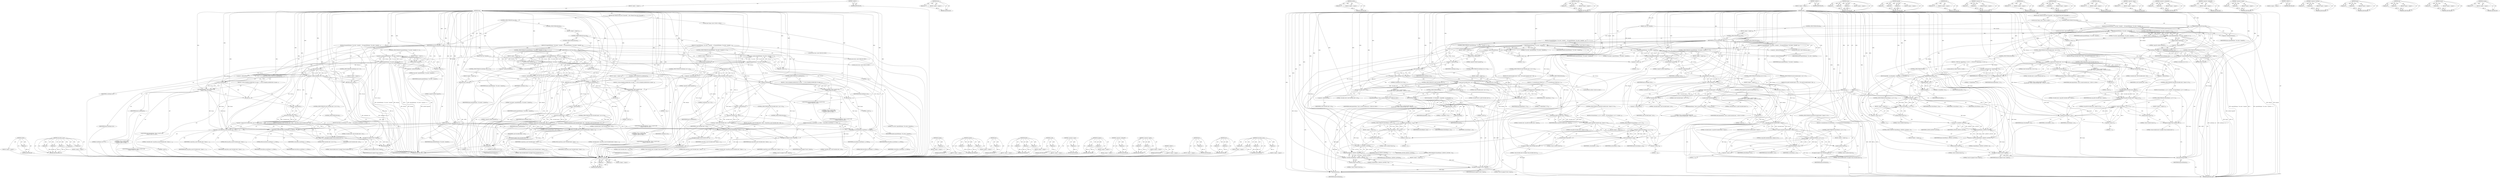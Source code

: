 digraph "touch_file_as_user" {
vulnerable_423 [label=<(METHOD,fs_logger2)>];
vulnerable_424 [label=<(PARAM,p1)>];
vulnerable_425 [label=<(PARAM,p2)>];
vulnerable_426 [label=<(BLOCK,&lt;empty&gt;,&lt;empty&gt;)>];
vulnerable_427 [label=<(METHOD_RETURN,ANY)>];
vulnerable_404 [label=<(METHOD,fclose)>];
vulnerable_405 [label=<(PARAM,p1)>];
vulnerable_406 [label=<(BLOCK,&lt;empty&gt;,&lt;empty&gt;)>];
vulnerable_407 [label=<(METHOD_RETURN,ANY)>];
vulnerable_357 [label=<(METHOD,errExit)>];
vulnerable_358 [label=<(PARAM,p1)>];
vulnerable_359 [label=<(BLOCK,&lt;empty&gt;,&lt;empty&gt;)>];
vulnerable_360 [label=<(METHOD_RETURN,ANY)>];
vulnerable_379 [label=<(METHOD,copy_file)>];
vulnerable_380 [label=<(PARAM,p1)>];
vulnerable_381 [label=<(PARAM,p2)>];
vulnerable_382 [label=<(BLOCK,&lt;empty&gt;,&lt;empty&gt;)>];
vulnerable_383 [label=<(METHOD_RETURN,ANY)>];
vulnerable_6 [label=<(METHOD,&lt;global&gt;)<SUB>1</SUB>>];
vulnerable_7 [label=<(BLOCK,&lt;empty&gt;,&lt;empty&gt;)<SUB>1</SUB>>];
vulnerable_8 [label=<(METHOD,skel)<SUB>1</SUB>>];
vulnerable_9 [label=<(PARAM,const char *homedir)<SUB>1</SUB>>];
vulnerable_10 [label=<(PARAM,uid_t u)<SUB>1</SUB>>];
vulnerable_11 [label=<(PARAM,gid_t g)<SUB>1</SUB>>];
vulnerable_12 [label=<(BLOCK,{
	char *fname;
	if (arg_zsh) {
		if (asprintf(...,{
	char *fname;
	if (arg_zsh) {
		if (asprintf(...)<SUB>1</SUB>>];
vulnerable_13 [label="<(LOCAL,char* fname: char*)<SUB>2</SUB>>"];
vulnerable_14 [label=<(CONTROL_STRUCTURE,IF,if (arg_zsh))<SUB>3</SUB>>];
vulnerable_15 [label=<(IDENTIFIER,arg_zsh,if (arg_zsh))<SUB>3</SUB>>];
vulnerable_16 [label=<(BLOCK,{
		if (asprintf(&amp;fname, &quot;%s/.zshrc&quot;, homedir) ...,{
		if (asprintf(&amp;fname, &quot;%s/.zshrc&quot;, homedir) ...)<SUB>3</SUB>>];
vulnerable_17 [label=<(CONTROL_STRUCTURE,IF,if (asprintf(&amp;fname, &quot;%s/.zshrc&quot;, homedir) == -1))<SUB>4</SUB>>];
vulnerable_18 [label=<(&lt;operator&gt;.equals,asprintf(&amp;fname, &quot;%s/.zshrc&quot;, homedir) == -1)<SUB>4</SUB>>];
vulnerable_19 [label=<(asprintf,asprintf(&amp;fname, &quot;%s/.zshrc&quot;, homedir))<SUB>4</SUB>>];
vulnerable_20 [label=<(&lt;operator&gt;.addressOf,&amp;fname)<SUB>4</SUB>>];
vulnerable_21 [label=<(IDENTIFIER,fname,asprintf(&amp;fname, &quot;%s/.zshrc&quot;, homedir))<SUB>4</SUB>>];
vulnerable_22 [label=<(LITERAL,&quot;%s/.zshrc&quot;,asprintf(&amp;fname, &quot;%s/.zshrc&quot;, homedir))<SUB>4</SUB>>];
vulnerable_23 [label=<(IDENTIFIER,homedir,asprintf(&amp;fname, &quot;%s/.zshrc&quot;, homedir))<SUB>4</SUB>>];
vulnerable_24 [label=<(&lt;operator&gt;.minus,-1)<SUB>4</SUB>>];
vulnerable_25 [label=<(LITERAL,1,-1)<SUB>4</SUB>>];
vulnerable_26 [label=<(BLOCK,&lt;empty&gt;,&lt;empty&gt;)<SUB>5</SUB>>];
vulnerable_27 [label=<(errExit,errExit(&quot;asprintf&quot;))<SUB>5</SUB>>];
vulnerable_28 [label=<(LITERAL,&quot;asprintf&quot;,errExit(&quot;asprintf&quot;))<SUB>5</SUB>>];
vulnerable_29 [label="<(LOCAL,struct stat s: stat)<SUB>6</SUB>>"];
vulnerable_30 [label=<(CONTROL_STRUCTURE,IF,if (stat(fname, &amp;s) == 0))<SUB>7</SUB>>];
vulnerable_31 [label=<(&lt;operator&gt;.equals,stat(fname, &amp;s) == 0)<SUB>7</SUB>>];
vulnerable_32 [label=<(stat,stat(fname, &amp;s))<SUB>7</SUB>>];
vulnerable_33 [label=<(IDENTIFIER,fname,stat(fname, &amp;s))<SUB>7</SUB>>];
vulnerable_34 [label=<(&lt;operator&gt;.addressOf,&amp;s)<SUB>7</SUB>>];
vulnerable_35 [label=<(IDENTIFIER,s,stat(fname, &amp;s))<SUB>7</SUB>>];
vulnerable_36 [label=<(LITERAL,0,stat(fname, &amp;s) == 0)<SUB>7</SUB>>];
vulnerable_37 [label=<(BLOCK,&lt;empty&gt;,&lt;empty&gt;)<SUB>8</SUB>>];
vulnerable_38 [label=<(RETURN,return;,return;)<SUB>8</SUB>>];
vulnerable_39 [label=<(CONTROL_STRUCTURE,IF,if (stat(&quot;/etc/skel/.zshrc&quot;, &amp;s) == 0))<SUB>9</SUB>>];
vulnerable_40 [label=<(&lt;operator&gt;.equals,stat(&quot;/etc/skel/.zshrc&quot;, &amp;s) == 0)<SUB>9</SUB>>];
vulnerable_41 [label=<(stat,stat(&quot;/etc/skel/.zshrc&quot;, &amp;s))<SUB>9</SUB>>];
vulnerable_42 [label=<(LITERAL,&quot;/etc/skel/.zshrc&quot;,stat(&quot;/etc/skel/.zshrc&quot;, &amp;s))<SUB>9</SUB>>];
vulnerable_43 [label=<(&lt;operator&gt;.addressOf,&amp;s)<SUB>9</SUB>>];
vulnerable_44 [label=<(IDENTIFIER,s,stat(&quot;/etc/skel/.zshrc&quot;, &amp;s))<SUB>9</SUB>>];
vulnerable_45 [label=<(LITERAL,0,stat(&quot;/etc/skel/.zshrc&quot;, &amp;s) == 0)<SUB>9</SUB>>];
vulnerable_46 [label=<(BLOCK,{
			if (is_link(&quot;/etc/skel/.zshrc&quot;)) {
				fpr...,{
			if (is_link(&quot;/etc/skel/.zshrc&quot;)) {
				fpr...)<SUB>9</SUB>>];
vulnerable_47 [label=<(CONTROL_STRUCTURE,IF,if (is_link(&quot;/etc/skel/.zshrc&quot;)))<SUB>10</SUB>>];
vulnerable_48 [label=<(is_link,is_link(&quot;/etc/skel/.zshrc&quot;))<SUB>10</SUB>>];
vulnerable_49 [label=<(LITERAL,&quot;/etc/skel/.zshrc&quot;,is_link(&quot;/etc/skel/.zshrc&quot;))<SUB>10</SUB>>];
vulnerable_50 [label="<(BLOCK,{
				fprintf(stderr, &quot;Error: invalid /etc/skel...,{
				fprintf(stderr, &quot;Error: invalid /etc/skel...)<SUB>10</SUB>>"];
vulnerable_51 [label="<(fprintf,fprintf(stderr, &quot;Error: invalid /etc/skel/.zshr...)<SUB>11</SUB>>"];
vulnerable_52 [label="<(IDENTIFIER,stderr,fprintf(stderr, &quot;Error: invalid /etc/skel/.zshr...)<SUB>11</SUB>>"];
vulnerable_53 [label="<(LITERAL,&quot;Error: invalid /etc/skel/.zshrc file\n&quot;,fprintf(stderr, &quot;Error: invalid /etc/skel/.zshr...)<SUB>11</SUB>>"];
vulnerable_54 [label=<(exit,exit(1))<SUB>12</SUB>>];
vulnerable_55 [label=<(LITERAL,1,exit(1))<SUB>12</SUB>>];
vulnerable_56 [label=<(CONTROL_STRUCTURE,IF,if (copy_file(&quot;/etc/skel/.zshrc&quot;, fname) == 0))<SUB>14</SUB>>];
vulnerable_57 [label=<(&lt;operator&gt;.equals,copy_file(&quot;/etc/skel/.zshrc&quot;, fname) == 0)<SUB>14</SUB>>];
vulnerable_58 [label=<(copy_file,copy_file(&quot;/etc/skel/.zshrc&quot;, fname))<SUB>14</SUB>>];
vulnerable_59 [label=<(LITERAL,&quot;/etc/skel/.zshrc&quot;,copy_file(&quot;/etc/skel/.zshrc&quot;, fname))<SUB>14</SUB>>];
vulnerable_60 [label=<(IDENTIFIER,fname,copy_file(&quot;/etc/skel/.zshrc&quot;, fname))<SUB>14</SUB>>];
vulnerable_61 [label=<(LITERAL,0,copy_file(&quot;/etc/skel/.zshrc&quot;, fname) == 0)<SUB>14</SUB>>];
vulnerable_62 [label=<(BLOCK,{
				if (chown(fname, u, g) == -1)
					errExi...,{
				if (chown(fname, u, g) == -1)
					errExi...)<SUB>14</SUB>>];
vulnerable_63 [label=<(CONTROL_STRUCTURE,IF,if (chown(fname, u, g) == -1))<SUB>15</SUB>>];
vulnerable_64 [label=<(&lt;operator&gt;.equals,chown(fname, u, g) == -1)<SUB>15</SUB>>];
vulnerable_65 [label=<(chown,chown(fname, u, g))<SUB>15</SUB>>];
vulnerable_66 [label=<(IDENTIFIER,fname,chown(fname, u, g))<SUB>15</SUB>>];
vulnerable_67 [label=<(IDENTIFIER,u,chown(fname, u, g))<SUB>15</SUB>>];
vulnerable_68 [label=<(IDENTIFIER,g,chown(fname, u, g))<SUB>15</SUB>>];
vulnerable_69 [label=<(&lt;operator&gt;.minus,-1)<SUB>15</SUB>>];
vulnerable_70 [label=<(LITERAL,1,-1)<SUB>15</SUB>>];
vulnerable_71 [label=<(BLOCK,&lt;empty&gt;,&lt;empty&gt;)<SUB>16</SUB>>];
vulnerable_72 [label=<(errExit,errExit(&quot;chown&quot;))<SUB>16</SUB>>];
vulnerable_73 [label=<(LITERAL,&quot;chown&quot;,errExit(&quot;chown&quot;))<SUB>16</SUB>>];
vulnerable_74 [label=<(fs_logger,fs_logger(&quot;clone /etc/skel/.zshrc&quot;))<SUB>17</SUB>>];
vulnerable_75 [label=<(LITERAL,&quot;clone /etc/skel/.zshrc&quot;,fs_logger(&quot;clone /etc/skel/.zshrc&quot;))<SUB>17</SUB>>];
vulnerable_76 [label=<(CONTROL_STRUCTURE,ELSE,else)<SUB>20</SUB>>];
vulnerable_77 [label=<(BLOCK,{ // 
			FILE *fp = fopen(fname, &quot;w&quot;);
			if (f...,{ // 
			FILE *fp = fopen(fname, &quot;w&quot;);
			if (f...)<SUB>20</SUB>>];
vulnerable_78 [label="<(LOCAL,FILE* fp: FILE*)<SUB>21</SUB>>"];
vulnerable_79 [label=<(&lt;operator&gt;.assignment,*fp = fopen(fname, &quot;w&quot;))<SUB>21</SUB>>];
vulnerable_80 [label=<(IDENTIFIER,fp,*fp = fopen(fname, &quot;w&quot;))<SUB>21</SUB>>];
vulnerable_81 [label=<(fopen,fopen(fname, &quot;w&quot;))<SUB>21</SUB>>];
vulnerable_82 [label=<(IDENTIFIER,fname,fopen(fname, &quot;w&quot;))<SUB>21</SUB>>];
vulnerable_83 [label=<(LITERAL,&quot;w&quot;,fopen(fname, &quot;w&quot;))<SUB>21</SUB>>];
vulnerable_84 [label=<(CONTROL_STRUCTURE,IF,if (fp))<SUB>22</SUB>>];
vulnerable_85 [label=<(IDENTIFIER,fp,if (fp))<SUB>22</SUB>>];
vulnerable_86 [label=<(BLOCK,{
				fprintf(fp, &quot;\n&quot;);
				fclose(fp);
				if...,{
				fprintf(fp, &quot;\n&quot;);
				fclose(fp);
				if...)<SUB>22</SUB>>];
vulnerable_87 [label=<(fprintf,fprintf(fp, &quot;\n&quot;))<SUB>23</SUB>>];
vulnerable_88 [label=<(IDENTIFIER,fp,fprintf(fp, &quot;\n&quot;))<SUB>23</SUB>>];
vulnerable_89 [label=<(LITERAL,&quot;\n&quot;,fprintf(fp, &quot;\n&quot;))<SUB>23</SUB>>];
vulnerable_90 [label=<(fclose,fclose(fp))<SUB>24</SUB>>];
vulnerable_91 [label=<(IDENTIFIER,fp,fclose(fp))<SUB>24</SUB>>];
vulnerable_92 [label=<(CONTROL_STRUCTURE,IF,if (chown(fname, u, g) == -1))<SUB>25</SUB>>];
vulnerable_93 [label=<(&lt;operator&gt;.equals,chown(fname, u, g) == -1)<SUB>25</SUB>>];
vulnerable_94 [label=<(chown,chown(fname, u, g))<SUB>25</SUB>>];
vulnerable_95 [label=<(IDENTIFIER,fname,chown(fname, u, g))<SUB>25</SUB>>];
vulnerable_96 [label=<(IDENTIFIER,u,chown(fname, u, g))<SUB>25</SUB>>];
vulnerable_97 [label=<(IDENTIFIER,g,chown(fname, u, g))<SUB>25</SUB>>];
vulnerable_98 [label=<(&lt;operator&gt;.minus,-1)<SUB>25</SUB>>];
vulnerable_99 [label=<(LITERAL,1,-1)<SUB>25</SUB>>];
vulnerable_100 [label=<(BLOCK,&lt;empty&gt;,&lt;empty&gt;)<SUB>26</SUB>>];
vulnerable_101 [label=<(errExit,errExit(&quot;chown&quot;))<SUB>26</SUB>>];
vulnerable_102 [label=<(LITERAL,&quot;chown&quot;,errExit(&quot;chown&quot;))<SUB>26</SUB>>];
vulnerable_103 [label=<(CONTROL_STRUCTURE,IF,if (chmod(fname, S_IRUSR | S_IWUSR) &lt; 0))<SUB>27</SUB>>];
vulnerable_104 [label=<(&lt;operator&gt;.lessThan,chmod(fname, S_IRUSR | S_IWUSR) &lt; 0)<SUB>27</SUB>>];
vulnerable_105 [label=<(chmod,chmod(fname, S_IRUSR | S_IWUSR))<SUB>27</SUB>>];
vulnerable_106 [label=<(IDENTIFIER,fname,chmod(fname, S_IRUSR | S_IWUSR))<SUB>27</SUB>>];
vulnerable_107 [label=<(&lt;operator&gt;.or,S_IRUSR | S_IWUSR)<SUB>27</SUB>>];
vulnerable_108 [label=<(IDENTIFIER,S_IRUSR,S_IRUSR | S_IWUSR)<SUB>27</SUB>>];
vulnerable_109 [label=<(IDENTIFIER,S_IWUSR,S_IRUSR | S_IWUSR)<SUB>27</SUB>>];
vulnerable_110 [label=<(LITERAL,0,chmod(fname, S_IRUSR | S_IWUSR) &lt; 0)<SUB>27</SUB>>];
vulnerable_111 [label=<(BLOCK,&lt;empty&gt;,&lt;empty&gt;)<SUB>28</SUB>>];
vulnerable_112 [label=<(errExit,errExit(&quot;chown&quot;))<SUB>28</SUB>>];
vulnerable_113 [label=<(LITERAL,&quot;chown&quot;,errExit(&quot;chown&quot;))<SUB>28</SUB>>];
vulnerable_114 [label=<(fs_logger2,fs_logger2(&quot;touch&quot;, fname))<SUB>29</SUB>>];
vulnerable_115 [label=<(LITERAL,&quot;touch&quot;,fs_logger2(&quot;touch&quot;, fname))<SUB>29</SUB>>];
vulnerable_116 [label=<(IDENTIFIER,fname,fs_logger2(&quot;touch&quot;, fname))<SUB>29</SUB>>];
vulnerable_117 [label=<(free,free(fname))<SUB>32</SUB>>];
vulnerable_118 [label=<(IDENTIFIER,fname,free(fname))<SUB>32</SUB>>];
vulnerable_119 [label=<(CONTROL_STRUCTURE,ELSE,else)<SUB>34</SUB>>];
vulnerable_120 [label=<(BLOCK,&lt;empty&gt;,&lt;empty&gt;)<SUB>34</SUB>>];
vulnerable_121 [label=<(CONTROL_STRUCTURE,IF,if (arg_csh))<SUB>34</SUB>>];
vulnerable_122 [label=<(IDENTIFIER,arg_csh,if (arg_csh))<SUB>34</SUB>>];
vulnerable_123 [label=<(BLOCK,{
		if (asprintf(&amp;fname, &quot;%s/.cshrc&quot;, homedir) ...,{
		if (asprintf(&amp;fname, &quot;%s/.cshrc&quot;, homedir) ...)<SUB>34</SUB>>];
vulnerable_124 [label=<(CONTROL_STRUCTURE,IF,if (asprintf(&amp;fname, &quot;%s/.cshrc&quot;, homedir) == -1))<SUB>35</SUB>>];
vulnerable_125 [label=<(&lt;operator&gt;.equals,asprintf(&amp;fname, &quot;%s/.cshrc&quot;, homedir) == -1)<SUB>35</SUB>>];
vulnerable_126 [label=<(asprintf,asprintf(&amp;fname, &quot;%s/.cshrc&quot;, homedir))<SUB>35</SUB>>];
vulnerable_127 [label=<(&lt;operator&gt;.addressOf,&amp;fname)<SUB>35</SUB>>];
vulnerable_128 [label=<(IDENTIFIER,fname,asprintf(&amp;fname, &quot;%s/.cshrc&quot;, homedir))<SUB>35</SUB>>];
vulnerable_129 [label=<(LITERAL,&quot;%s/.cshrc&quot;,asprintf(&amp;fname, &quot;%s/.cshrc&quot;, homedir))<SUB>35</SUB>>];
vulnerable_130 [label=<(IDENTIFIER,homedir,asprintf(&amp;fname, &quot;%s/.cshrc&quot;, homedir))<SUB>35</SUB>>];
vulnerable_131 [label=<(&lt;operator&gt;.minus,-1)<SUB>35</SUB>>];
vulnerable_132 [label=<(LITERAL,1,-1)<SUB>35</SUB>>];
vulnerable_133 [label=<(BLOCK,&lt;empty&gt;,&lt;empty&gt;)<SUB>36</SUB>>];
vulnerable_134 [label=<(errExit,errExit(&quot;asprintf&quot;))<SUB>36</SUB>>];
vulnerable_135 [label=<(LITERAL,&quot;asprintf&quot;,errExit(&quot;asprintf&quot;))<SUB>36</SUB>>];
vulnerable_136 [label="<(LOCAL,struct stat s: stat)<SUB>37</SUB>>"];
vulnerable_137 [label=<(CONTROL_STRUCTURE,IF,if (stat(fname, &amp;s) == 0))<SUB>38</SUB>>];
vulnerable_138 [label=<(&lt;operator&gt;.equals,stat(fname, &amp;s) == 0)<SUB>38</SUB>>];
vulnerable_139 [label=<(stat,stat(fname, &amp;s))<SUB>38</SUB>>];
vulnerable_140 [label=<(IDENTIFIER,fname,stat(fname, &amp;s))<SUB>38</SUB>>];
vulnerable_141 [label=<(&lt;operator&gt;.addressOf,&amp;s)<SUB>38</SUB>>];
vulnerable_142 [label=<(IDENTIFIER,s,stat(fname, &amp;s))<SUB>38</SUB>>];
vulnerable_143 [label=<(LITERAL,0,stat(fname, &amp;s) == 0)<SUB>38</SUB>>];
vulnerable_144 [label=<(BLOCK,&lt;empty&gt;,&lt;empty&gt;)<SUB>39</SUB>>];
vulnerable_145 [label=<(RETURN,return;,return;)<SUB>39</SUB>>];
vulnerable_146 [label=<(CONTROL_STRUCTURE,IF,if (stat(&quot;/etc/skel/.cshrc&quot;, &amp;s) == 0))<SUB>40</SUB>>];
vulnerable_147 [label=<(&lt;operator&gt;.equals,stat(&quot;/etc/skel/.cshrc&quot;, &amp;s) == 0)<SUB>40</SUB>>];
vulnerable_148 [label=<(stat,stat(&quot;/etc/skel/.cshrc&quot;, &amp;s))<SUB>40</SUB>>];
vulnerable_149 [label=<(LITERAL,&quot;/etc/skel/.cshrc&quot;,stat(&quot;/etc/skel/.cshrc&quot;, &amp;s))<SUB>40</SUB>>];
vulnerable_150 [label=<(&lt;operator&gt;.addressOf,&amp;s)<SUB>40</SUB>>];
vulnerable_151 [label=<(IDENTIFIER,s,stat(&quot;/etc/skel/.cshrc&quot;, &amp;s))<SUB>40</SUB>>];
vulnerable_152 [label=<(LITERAL,0,stat(&quot;/etc/skel/.cshrc&quot;, &amp;s) == 0)<SUB>40</SUB>>];
vulnerable_153 [label=<(BLOCK,{
			if (is_link(&quot;/etc/skel/.cshrc&quot;)) {
				fpr...,{
			if (is_link(&quot;/etc/skel/.cshrc&quot;)) {
				fpr...)<SUB>40</SUB>>];
vulnerable_154 [label=<(CONTROL_STRUCTURE,IF,if (is_link(&quot;/etc/skel/.cshrc&quot;)))<SUB>41</SUB>>];
vulnerable_155 [label=<(is_link,is_link(&quot;/etc/skel/.cshrc&quot;))<SUB>41</SUB>>];
vulnerable_156 [label=<(LITERAL,&quot;/etc/skel/.cshrc&quot;,is_link(&quot;/etc/skel/.cshrc&quot;))<SUB>41</SUB>>];
vulnerable_157 [label="<(BLOCK,{
				fprintf(stderr, &quot;Error: invalid /etc/skel...,{
				fprintf(stderr, &quot;Error: invalid /etc/skel...)<SUB>41</SUB>>"];
vulnerable_158 [label="<(fprintf,fprintf(stderr, &quot;Error: invalid /etc/skel/.cshr...)<SUB>42</SUB>>"];
vulnerable_159 [label="<(IDENTIFIER,stderr,fprintf(stderr, &quot;Error: invalid /etc/skel/.cshr...)<SUB>42</SUB>>"];
vulnerable_160 [label="<(LITERAL,&quot;Error: invalid /etc/skel/.cshrc file\n&quot;,fprintf(stderr, &quot;Error: invalid /etc/skel/.cshr...)<SUB>42</SUB>>"];
vulnerable_161 [label=<(exit,exit(1))<SUB>43</SUB>>];
vulnerable_162 [label=<(LITERAL,1,exit(1))<SUB>43</SUB>>];
vulnerable_163 [label=<(CONTROL_STRUCTURE,IF,if (copy_file(&quot;/etc/skel/.cshrc&quot;, fname) == 0))<SUB>45</SUB>>];
vulnerable_164 [label=<(&lt;operator&gt;.equals,copy_file(&quot;/etc/skel/.cshrc&quot;, fname) == 0)<SUB>45</SUB>>];
vulnerable_165 [label=<(copy_file,copy_file(&quot;/etc/skel/.cshrc&quot;, fname))<SUB>45</SUB>>];
vulnerable_166 [label=<(LITERAL,&quot;/etc/skel/.cshrc&quot;,copy_file(&quot;/etc/skel/.cshrc&quot;, fname))<SUB>45</SUB>>];
vulnerable_167 [label=<(IDENTIFIER,fname,copy_file(&quot;/etc/skel/.cshrc&quot;, fname))<SUB>45</SUB>>];
vulnerable_168 [label=<(LITERAL,0,copy_file(&quot;/etc/skel/.cshrc&quot;, fname) == 0)<SUB>45</SUB>>];
vulnerable_169 [label=<(BLOCK,{
				if (chown(fname, u, g) == -1)
					errExi...,{
				if (chown(fname, u, g) == -1)
					errExi...)<SUB>45</SUB>>];
vulnerable_170 [label=<(CONTROL_STRUCTURE,IF,if (chown(fname, u, g) == -1))<SUB>46</SUB>>];
vulnerable_171 [label=<(&lt;operator&gt;.equals,chown(fname, u, g) == -1)<SUB>46</SUB>>];
vulnerable_172 [label=<(chown,chown(fname, u, g))<SUB>46</SUB>>];
vulnerable_173 [label=<(IDENTIFIER,fname,chown(fname, u, g))<SUB>46</SUB>>];
vulnerable_174 [label=<(IDENTIFIER,u,chown(fname, u, g))<SUB>46</SUB>>];
vulnerable_175 [label=<(IDENTIFIER,g,chown(fname, u, g))<SUB>46</SUB>>];
vulnerable_176 [label=<(&lt;operator&gt;.minus,-1)<SUB>46</SUB>>];
vulnerable_177 [label=<(LITERAL,1,-1)<SUB>46</SUB>>];
vulnerable_178 [label=<(BLOCK,&lt;empty&gt;,&lt;empty&gt;)<SUB>47</SUB>>];
vulnerable_179 [label=<(errExit,errExit(&quot;chown&quot;))<SUB>47</SUB>>];
vulnerable_180 [label=<(LITERAL,&quot;chown&quot;,errExit(&quot;chown&quot;))<SUB>47</SUB>>];
vulnerable_181 [label=<(fs_logger,fs_logger(&quot;clone /etc/skel/.cshrc&quot;))<SUB>48</SUB>>];
vulnerable_182 [label=<(LITERAL,&quot;clone /etc/skel/.cshrc&quot;,fs_logger(&quot;clone /etc/skel/.cshrc&quot;))<SUB>48</SUB>>];
vulnerable_183 [label=<(CONTROL_STRUCTURE,ELSE,else)<SUB>51</SUB>>];
vulnerable_184 [label=<(BLOCK,{ // 
			/* coverity[toctou] */
			FILE *fp = f...,{ // 
			/* coverity[toctou] */
			FILE *fp = f...)<SUB>51</SUB>>];
vulnerable_185 [label="<(LOCAL,FILE* fp: FILE*)<SUB>53</SUB>>"];
vulnerable_186 [label=<(&lt;operator&gt;.assignment,*fp = fopen(fname, &quot;w&quot;))<SUB>53</SUB>>];
vulnerable_187 [label=<(IDENTIFIER,fp,*fp = fopen(fname, &quot;w&quot;))<SUB>53</SUB>>];
vulnerable_188 [label=<(fopen,fopen(fname, &quot;w&quot;))<SUB>53</SUB>>];
vulnerable_189 [label=<(IDENTIFIER,fname,fopen(fname, &quot;w&quot;))<SUB>53</SUB>>];
vulnerable_190 [label=<(LITERAL,&quot;w&quot;,fopen(fname, &quot;w&quot;))<SUB>53</SUB>>];
vulnerable_191 [label=<(CONTROL_STRUCTURE,IF,if (fp))<SUB>54</SUB>>];
vulnerable_192 [label=<(IDENTIFIER,fp,if (fp))<SUB>54</SUB>>];
vulnerable_193 [label=<(BLOCK,{
				fprintf(fp, &quot;\n&quot;);
				fclose(fp);
				if...,{
				fprintf(fp, &quot;\n&quot;);
				fclose(fp);
				if...)<SUB>54</SUB>>];
vulnerable_194 [label=<(fprintf,fprintf(fp, &quot;\n&quot;))<SUB>55</SUB>>];
vulnerable_195 [label=<(IDENTIFIER,fp,fprintf(fp, &quot;\n&quot;))<SUB>55</SUB>>];
vulnerable_196 [label=<(LITERAL,&quot;\n&quot;,fprintf(fp, &quot;\n&quot;))<SUB>55</SUB>>];
vulnerable_197 [label=<(fclose,fclose(fp))<SUB>56</SUB>>];
vulnerable_198 [label=<(IDENTIFIER,fp,fclose(fp))<SUB>56</SUB>>];
vulnerable_199 [label=<(CONTROL_STRUCTURE,IF,if (chown(fname, u, g) == -1))<SUB>57</SUB>>];
vulnerable_200 [label=<(&lt;operator&gt;.equals,chown(fname, u, g) == -1)<SUB>57</SUB>>];
vulnerable_201 [label=<(chown,chown(fname, u, g))<SUB>57</SUB>>];
vulnerable_202 [label=<(IDENTIFIER,fname,chown(fname, u, g))<SUB>57</SUB>>];
vulnerable_203 [label=<(IDENTIFIER,u,chown(fname, u, g))<SUB>57</SUB>>];
vulnerable_204 [label=<(IDENTIFIER,g,chown(fname, u, g))<SUB>57</SUB>>];
vulnerable_205 [label=<(&lt;operator&gt;.minus,-1)<SUB>57</SUB>>];
vulnerable_206 [label=<(LITERAL,1,-1)<SUB>57</SUB>>];
vulnerable_207 [label=<(BLOCK,&lt;empty&gt;,&lt;empty&gt;)<SUB>58</SUB>>];
vulnerable_208 [label=<(errExit,errExit(&quot;chown&quot;))<SUB>58</SUB>>];
vulnerable_209 [label=<(LITERAL,&quot;chown&quot;,errExit(&quot;chown&quot;))<SUB>58</SUB>>];
vulnerable_210 [label=<(CONTROL_STRUCTURE,IF,if (chmod(fname, S_IRUSR | S_IWUSR) &lt; 0))<SUB>59</SUB>>];
vulnerable_211 [label=<(&lt;operator&gt;.lessThan,chmod(fname, S_IRUSR | S_IWUSR) &lt; 0)<SUB>59</SUB>>];
vulnerable_212 [label=<(chmod,chmod(fname, S_IRUSR | S_IWUSR))<SUB>59</SUB>>];
vulnerable_213 [label=<(IDENTIFIER,fname,chmod(fname, S_IRUSR | S_IWUSR))<SUB>59</SUB>>];
vulnerable_214 [label=<(&lt;operator&gt;.or,S_IRUSR | S_IWUSR)<SUB>59</SUB>>];
vulnerable_215 [label=<(IDENTIFIER,S_IRUSR,S_IRUSR | S_IWUSR)<SUB>59</SUB>>];
vulnerable_216 [label=<(IDENTIFIER,S_IWUSR,S_IRUSR | S_IWUSR)<SUB>59</SUB>>];
vulnerable_217 [label=<(LITERAL,0,chmod(fname, S_IRUSR | S_IWUSR) &lt; 0)<SUB>59</SUB>>];
vulnerable_218 [label=<(BLOCK,&lt;empty&gt;,&lt;empty&gt;)<SUB>60</SUB>>];
vulnerable_219 [label=<(errExit,errExit(&quot;chown&quot;))<SUB>60</SUB>>];
vulnerable_220 [label=<(LITERAL,&quot;chown&quot;,errExit(&quot;chown&quot;))<SUB>60</SUB>>];
vulnerable_221 [label=<(fs_logger2,fs_logger2(&quot;touch&quot;, fname))<SUB>61</SUB>>];
vulnerable_222 [label=<(LITERAL,&quot;touch&quot;,fs_logger2(&quot;touch&quot;, fname))<SUB>61</SUB>>];
vulnerable_223 [label=<(IDENTIFIER,fname,fs_logger2(&quot;touch&quot;, fname))<SUB>61</SUB>>];
vulnerable_224 [label=<(free,free(fname))<SUB>64</SUB>>];
vulnerable_225 [label=<(IDENTIFIER,fname,free(fname))<SUB>64</SUB>>];
vulnerable_226 [label=<(CONTROL_STRUCTURE,ELSE,else)<SUB>66</SUB>>];
vulnerable_227 [label=<(BLOCK,{
		if (asprintf(&amp;fname, &quot;%s/.bashrc&quot;, homedir)...,{
		if (asprintf(&amp;fname, &quot;%s/.bashrc&quot;, homedir)...)<SUB>66</SUB>>];
vulnerable_228 [label=<(CONTROL_STRUCTURE,IF,if (asprintf(&amp;fname, &quot;%s/.bashrc&quot;, homedir) == -1))<SUB>67</SUB>>];
vulnerable_229 [label=<(&lt;operator&gt;.equals,asprintf(&amp;fname, &quot;%s/.bashrc&quot;, homedir) == -1)<SUB>67</SUB>>];
vulnerable_230 [label=<(asprintf,asprintf(&amp;fname, &quot;%s/.bashrc&quot;, homedir))<SUB>67</SUB>>];
vulnerable_231 [label=<(&lt;operator&gt;.addressOf,&amp;fname)<SUB>67</SUB>>];
vulnerable_232 [label=<(IDENTIFIER,fname,asprintf(&amp;fname, &quot;%s/.bashrc&quot;, homedir))<SUB>67</SUB>>];
vulnerable_233 [label=<(LITERAL,&quot;%s/.bashrc&quot;,asprintf(&amp;fname, &quot;%s/.bashrc&quot;, homedir))<SUB>67</SUB>>];
vulnerable_234 [label=<(IDENTIFIER,homedir,asprintf(&amp;fname, &quot;%s/.bashrc&quot;, homedir))<SUB>67</SUB>>];
vulnerable_235 [label=<(&lt;operator&gt;.minus,-1)<SUB>67</SUB>>];
vulnerable_236 [label=<(LITERAL,1,-1)<SUB>67</SUB>>];
vulnerable_237 [label=<(BLOCK,&lt;empty&gt;,&lt;empty&gt;)<SUB>68</SUB>>];
vulnerable_238 [label=<(errExit,errExit(&quot;asprintf&quot;))<SUB>68</SUB>>];
vulnerable_239 [label=<(LITERAL,&quot;asprintf&quot;,errExit(&quot;asprintf&quot;))<SUB>68</SUB>>];
vulnerable_240 [label="<(LOCAL,struct stat s: stat)<SUB>69</SUB>>"];
vulnerable_241 [label=<(CONTROL_STRUCTURE,IF,if (stat(fname, &amp;s) == 0))<SUB>70</SUB>>];
vulnerable_242 [label=<(&lt;operator&gt;.equals,stat(fname, &amp;s) == 0)<SUB>70</SUB>>];
vulnerable_243 [label=<(stat,stat(fname, &amp;s))<SUB>70</SUB>>];
vulnerable_244 [label=<(IDENTIFIER,fname,stat(fname, &amp;s))<SUB>70</SUB>>];
vulnerable_245 [label=<(&lt;operator&gt;.addressOf,&amp;s)<SUB>70</SUB>>];
vulnerable_246 [label=<(IDENTIFIER,s,stat(fname, &amp;s))<SUB>70</SUB>>];
vulnerable_247 [label=<(LITERAL,0,stat(fname, &amp;s) == 0)<SUB>70</SUB>>];
vulnerable_248 [label=<(BLOCK,&lt;empty&gt;,&lt;empty&gt;)<SUB>71</SUB>>];
vulnerable_249 [label=<(RETURN,return;,return;)<SUB>71</SUB>>];
vulnerable_250 [label=<(CONTROL_STRUCTURE,IF,if (stat(&quot;/etc/skel/.bashrc&quot;, &amp;s) == 0))<SUB>72</SUB>>];
vulnerable_251 [label=<(&lt;operator&gt;.equals,stat(&quot;/etc/skel/.bashrc&quot;, &amp;s) == 0)<SUB>72</SUB>>];
vulnerable_252 [label=<(stat,stat(&quot;/etc/skel/.bashrc&quot;, &amp;s))<SUB>72</SUB>>];
vulnerable_253 [label=<(LITERAL,&quot;/etc/skel/.bashrc&quot;,stat(&quot;/etc/skel/.bashrc&quot;, &amp;s))<SUB>72</SUB>>];
vulnerable_254 [label=<(&lt;operator&gt;.addressOf,&amp;s)<SUB>72</SUB>>];
vulnerable_255 [label=<(IDENTIFIER,s,stat(&quot;/etc/skel/.bashrc&quot;, &amp;s))<SUB>72</SUB>>];
vulnerable_256 [label=<(LITERAL,0,stat(&quot;/etc/skel/.bashrc&quot;, &amp;s) == 0)<SUB>72</SUB>>];
vulnerable_257 [label=<(BLOCK,{
			if (is_link(&quot;/etc/skel/.bashrc&quot;)) {
				fp...,{
			if (is_link(&quot;/etc/skel/.bashrc&quot;)) {
				fp...)<SUB>72</SUB>>];
vulnerable_258 [label=<(CONTROL_STRUCTURE,IF,if (is_link(&quot;/etc/skel/.bashrc&quot;)))<SUB>73</SUB>>];
vulnerable_259 [label=<(is_link,is_link(&quot;/etc/skel/.bashrc&quot;))<SUB>73</SUB>>];
vulnerable_260 [label=<(LITERAL,&quot;/etc/skel/.bashrc&quot;,is_link(&quot;/etc/skel/.bashrc&quot;))<SUB>73</SUB>>];
vulnerable_261 [label="<(BLOCK,{
				fprintf(stderr, &quot;Error: invalid /etc/skel...,{
				fprintf(stderr, &quot;Error: invalid /etc/skel...)<SUB>73</SUB>>"];
vulnerable_262 [label="<(fprintf,fprintf(stderr, &quot;Error: invalid /etc/skel/.bash...)<SUB>74</SUB>>"];
vulnerable_263 [label="<(IDENTIFIER,stderr,fprintf(stderr, &quot;Error: invalid /etc/skel/.bash...)<SUB>74</SUB>>"];
vulnerable_264 [label="<(LITERAL,&quot;Error: invalid /etc/skel/.bashrc file\n&quot;,fprintf(stderr, &quot;Error: invalid /etc/skel/.bash...)<SUB>74</SUB>>"];
vulnerable_265 [label=<(exit,exit(1))<SUB>75</SUB>>];
vulnerable_266 [label=<(LITERAL,1,exit(1))<SUB>75</SUB>>];
vulnerable_267 [label=<(CONTROL_STRUCTURE,IF,if (copy_file(&quot;/etc/skel/.bashrc&quot;, fname) == 0))<SUB>77</SUB>>];
vulnerable_268 [label=<(&lt;operator&gt;.equals,copy_file(&quot;/etc/skel/.bashrc&quot;, fname) == 0)<SUB>77</SUB>>];
vulnerable_269 [label=<(copy_file,copy_file(&quot;/etc/skel/.bashrc&quot;, fname))<SUB>77</SUB>>];
vulnerable_270 [label=<(LITERAL,&quot;/etc/skel/.bashrc&quot;,copy_file(&quot;/etc/skel/.bashrc&quot;, fname))<SUB>77</SUB>>];
vulnerable_271 [label=<(IDENTIFIER,fname,copy_file(&quot;/etc/skel/.bashrc&quot;, fname))<SUB>77</SUB>>];
vulnerable_272 [label=<(LITERAL,0,copy_file(&quot;/etc/skel/.bashrc&quot;, fname) == 0)<SUB>77</SUB>>];
vulnerable_273 [label=<(BLOCK,{
				/* coverity[toctou] */
				if (chown(fnam...,{
				/* coverity[toctou] */
				if (chown(fnam...)<SUB>77</SUB>>];
vulnerable_274 [label=<(CONTROL_STRUCTURE,IF,if (chown(fname, u, g) == -1))<SUB>79</SUB>>];
vulnerable_275 [label=<(&lt;operator&gt;.equals,chown(fname, u, g) == -1)<SUB>79</SUB>>];
vulnerable_276 [label=<(chown,chown(fname, u, g))<SUB>79</SUB>>];
vulnerable_277 [label=<(IDENTIFIER,fname,chown(fname, u, g))<SUB>79</SUB>>];
vulnerable_278 [label=<(IDENTIFIER,u,chown(fname, u, g))<SUB>79</SUB>>];
vulnerable_279 [label=<(IDENTIFIER,g,chown(fname, u, g))<SUB>79</SUB>>];
vulnerable_280 [label=<(&lt;operator&gt;.minus,-1)<SUB>79</SUB>>];
vulnerable_281 [label=<(LITERAL,1,-1)<SUB>79</SUB>>];
vulnerable_282 [label=<(BLOCK,&lt;empty&gt;,&lt;empty&gt;)<SUB>80</SUB>>];
vulnerable_283 [label=<(errExit,errExit(&quot;chown&quot;))<SUB>80</SUB>>];
vulnerable_284 [label=<(LITERAL,&quot;chown&quot;,errExit(&quot;chown&quot;))<SUB>80</SUB>>];
vulnerable_285 [label=<(fs_logger,fs_logger(&quot;clone /etc/skel/.bashrc&quot;))<SUB>81</SUB>>];
vulnerable_286 [label=<(LITERAL,&quot;clone /etc/skel/.bashrc&quot;,fs_logger(&quot;clone /etc/skel/.bashrc&quot;))<SUB>81</SUB>>];
vulnerable_287 [label=<(free,free(fname))<SUB>84</SUB>>];
vulnerable_288 [label=<(IDENTIFIER,fname,free(fname))<SUB>84</SUB>>];
vulnerable_289 [label=<(METHOD_RETURN,void)<SUB>1</SUB>>];
vulnerable_291 [label=<(METHOD_RETURN,ANY)<SUB>1</SUB>>];
vulnerable_384 [label=<(METHOD,chown)>];
vulnerable_385 [label=<(PARAM,p1)>];
vulnerable_386 [label=<(PARAM,p2)>];
vulnerable_387 [label=<(PARAM,p3)>];
vulnerable_388 [label=<(BLOCK,&lt;empty&gt;,&lt;empty&gt;)>];
vulnerable_389 [label=<(METHOD_RETURN,ANY)>];
vulnerable_343 [label=<(METHOD,asprintf)>];
vulnerable_344 [label=<(PARAM,p1)>];
vulnerable_345 [label=<(PARAM,p2)>];
vulnerable_346 [label=<(PARAM,p3)>];
vulnerable_347 [label=<(BLOCK,&lt;empty&gt;,&lt;empty&gt;)>];
vulnerable_348 [label=<(METHOD_RETURN,ANY)>];
vulnerable_375 [label=<(METHOD,exit)>];
vulnerable_376 [label=<(PARAM,p1)>];
vulnerable_377 [label=<(BLOCK,&lt;empty&gt;,&lt;empty&gt;)>];
vulnerable_378 [label=<(METHOD_RETURN,ANY)>];
vulnerable_418 [label=<(METHOD,&lt;operator&gt;.or)>];
vulnerable_419 [label=<(PARAM,p1)>];
vulnerable_420 [label=<(PARAM,p2)>];
vulnerable_421 [label=<(BLOCK,&lt;empty&gt;,&lt;empty&gt;)>];
vulnerable_422 [label=<(METHOD_RETURN,ANY)>];
vulnerable_428 [label=<(METHOD,free)>];
vulnerable_429 [label=<(PARAM,p1)>];
vulnerable_430 [label=<(BLOCK,&lt;empty&gt;,&lt;empty&gt;)>];
vulnerable_431 [label=<(METHOD_RETURN,ANY)>];
vulnerable_370 [label=<(METHOD,fprintf)>];
vulnerable_371 [label=<(PARAM,p1)>];
vulnerable_372 [label=<(PARAM,p2)>];
vulnerable_373 [label=<(BLOCK,&lt;empty&gt;,&lt;empty&gt;)>];
vulnerable_374 [label=<(METHOD_RETURN,ANY)>];
vulnerable_366 [label=<(METHOD,is_link)>];
vulnerable_367 [label=<(PARAM,p1)>];
vulnerable_368 [label=<(BLOCK,&lt;empty&gt;,&lt;empty&gt;)>];
vulnerable_369 [label=<(METHOD_RETURN,ANY)>];
vulnerable_353 [label=<(METHOD,&lt;operator&gt;.minus)>];
vulnerable_354 [label=<(PARAM,p1)>];
vulnerable_355 [label=<(BLOCK,&lt;empty&gt;,&lt;empty&gt;)>];
vulnerable_356 [label=<(METHOD_RETURN,ANY)>];
vulnerable_394 [label=<(METHOD,&lt;operator&gt;.assignment)>];
vulnerable_395 [label=<(PARAM,p1)>];
vulnerable_396 [label=<(PARAM,p2)>];
vulnerable_397 [label=<(BLOCK,&lt;empty&gt;,&lt;empty&gt;)>];
vulnerable_398 [label=<(METHOD_RETURN,ANY)>];
vulnerable_349 [label=<(METHOD,&lt;operator&gt;.addressOf)>];
vulnerable_350 [label=<(PARAM,p1)>];
vulnerable_351 [label=<(BLOCK,&lt;empty&gt;,&lt;empty&gt;)>];
vulnerable_352 [label=<(METHOD_RETURN,ANY)>];
vulnerable_338 [label=<(METHOD,&lt;operator&gt;.equals)>];
vulnerable_339 [label=<(PARAM,p1)>];
vulnerable_340 [label=<(PARAM,p2)>];
vulnerable_341 [label=<(BLOCK,&lt;empty&gt;,&lt;empty&gt;)>];
vulnerable_342 [label=<(METHOD_RETURN,ANY)>];
vulnerable_332 [label=<(METHOD,&lt;global&gt;)<SUB>1</SUB>>];
vulnerable_333 [label=<(BLOCK,&lt;empty&gt;,&lt;empty&gt;)>];
vulnerable_334 [label=<(METHOD_RETURN,ANY)>];
vulnerable_408 [label=<(METHOD,&lt;operator&gt;.lessThan)>];
vulnerable_409 [label=<(PARAM,p1)>];
vulnerable_410 [label=<(PARAM,p2)>];
vulnerable_411 [label=<(BLOCK,&lt;empty&gt;,&lt;empty&gt;)>];
vulnerable_412 [label=<(METHOD_RETURN,ANY)>];
vulnerable_399 [label=<(METHOD,fopen)>];
vulnerable_400 [label=<(PARAM,p1)>];
vulnerable_401 [label=<(PARAM,p2)>];
vulnerable_402 [label=<(BLOCK,&lt;empty&gt;,&lt;empty&gt;)>];
vulnerable_403 [label=<(METHOD_RETURN,ANY)>];
vulnerable_361 [label=<(METHOD,stat)>];
vulnerable_362 [label=<(PARAM,p1)>];
vulnerable_363 [label=<(PARAM,p2)>];
vulnerable_364 [label=<(BLOCK,&lt;empty&gt;,&lt;empty&gt;)>];
vulnerable_365 [label=<(METHOD_RETURN,ANY)>];
vulnerable_413 [label=<(METHOD,chmod)>];
vulnerable_414 [label=<(PARAM,p1)>];
vulnerable_415 [label=<(PARAM,p2)>];
vulnerable_416 [label=<(BLOCK,&lt;empty&gt;,&lt;empty&gt;)>];
vulnerable_417 [label=<(METHOD_RETURN,ANY)>];
vulnerable_390 [label=<(METHOD,fs_logger)>];
vulnerable_391 [label=<(PARAM,p1)>];
vulnerable_392 [label=<(BLOCK,&lt;empty&gt;,&lt;empty&gt;)>];
vulnerable_393 [label=<(METHOD_RETURN,ANY)>];
fixed_254 [label=<(METHOD,errExit)>];
fixed_255 [label=<(PARAM,p1)>];
fixed_256 [label=<(BLOCK,&lt;empty&gt;,&lt;empty&gt;)>];
fixed_257 [label=<(METHOD_RETURN,ANY)>];
fixed_277 [label=<(METHOD,copy_file_as_user)>];
fixed_278 [label=<(PARAM,p1)>];
fixed_279 [label=<(PARAM,p2)>];
fixed_280 [label=<(PARAM,p3)>];
fixed_281 [label=<(PARAM,p4)>];
fixed_282 [label=<(PARAM,p5)>];
fixed_283 [label=<(BLOCK,&lt;empty&gt;,&lt;empty&gt;)>];
fixed_284 [label=<(METHOD_RETURN,ANY)>];
fixed_6 [label=<(METHOD,&lt;global&gt;)<SUB>1</SUB>>];
fixed_7 [label=<(BLOCK,&lt;empty&gt;,&lt;empty&gt;)<SUB>1</SUB>>];
fixed_8 [label=<(METHOD,skel)<SUB>1</SUB>>];
fixed_9 [label=<(PARAM,const char *homedir)<SUB>1</SUB>>];
fixed_10 [label=<(PARAM,uid_t u)<SUB>1</SUB>>];
fixed_11 [label=<(PARAM,gid_t g)<SUB>1</SUB>>];
fixed_12 [label=<(BLOCK,{
	char *fname;
	if (arg_zsh) {
		if (asprintf(...,{
	char *fname;
	if (arg_zsh) {
		if (asprintf(...)<SUB>1</SUB>>];
fixed_13 [label="<(LOCAL,char* fname: char*)<SUB>2</SUB>>"];
fixed_14 [label=<(CONTROL_STRUCTURE,IF,if (arg_zsh))<SUB>3</SUB>>];
fixed_15 [label=<(IDENTIFIER,arg_zsh,if (arg_zsh))<SUB>3</SUB>>];
fixed_16 [label=<(BLOCK,{
		if (asprintf(&amp;fname, &quot;%s/.zshrc&quot;, homedir) ...,{
		if (asprintf(&amp;fname, &quot;%s/.zshrc&quot;, homedir) ...)<SUB>3</SUB>>];
fixed_17 [label=<(CONTROL_STRUCTURE,IF,if (asprintf(&amp;fname, &quot;%s/.zshrc&quot;, homedir) == -1))<SUB>4</SUB>>];
fixed_18 [label=<(&lt;operator&gt;.equals,asprintf(&amp;fname, &quot;%s/.zshrc&quot;, homedir) == -1)<SUB>4</SUB>>];
fixed_19 [label=<(asprintf,asprintf(&amp;fname, &quot;%s/.zshrc&quot;, homedir))<SUB>4</SUB>>];
fixed_20 [label=<(&lt;operator&gt;.addressOf,&amp;fname)<SUB>4</SUB>>];
fixed_21 [label=<(IDENTIFIER,fname,asprintf(&amp;fname, &quot;%s/.zshrc&quot;, homedir))<SUB>4</SUB>>];
fixed_22 [label=<(LITERAL,&quot;%s/.zshrc&quot;,asprintf(&amp;fname, &quot;%s/.zshrc&quot;, homedir))<SUB>4</SUB>>];
fixed_23 [label=<(IDENTIFIER,homedir,asprintf(&amp;fname, &quot;%s/.zshrc&quot;, homedir))<SUB>4</SUB>>];
fixed_24 [label=<(&lt;operator&gt;.minus,-1)<SUB>4</SUB>>];
fixed_25 [label=<(LITERAL,1,-1)<SUB>4</SUB>>];
fixed_26 [label=<(BLOCK,&lt;empty&gt;,&lt;empty&gt;)<SUB>5</SUB>>];
fixed_27 [label=<(errExit,errExit(&quot;asprintf&quot;))<SUB>5</SUB>>];
fixed_28 [label=<(LITERAL,&quot;asprintf&quot;,errExit(&quot;asprintf&quot;))<SUB>5</SUB>>];
fixed_29 [label="<(LOCAL,struct stat s: stat)<SUB>6</SUB>>"];
fixed_30 [label=<(CONTROL_STRUCTURE,IF,if (stat(fname, &amp;s) == 0))<SUB>7</SUB>>];
fixed_31 [label=<(&lt;operator&gt;.equals,stat(fname, &amp;s) == 0)<SUB>7</SUB>>];
fixed_32 [label=<(stat,stat(fname, &amp;s))<SUB>7</SUB>>];
fixed_33 [label=<(IDENTIFIER,fname,stat(fname, &amp;s))<SUB>7</SUB>>];
fixed_34 [label=<(&lt;operator&gt;.addressOf,&amp;s)<SUB>7</SUB>>];
fixed_35 [label=<(IDENTIFIER,s,stat(fname, &amp;s))<SUB>7</SUB>>];
fixed_36 [label=<(LITERAL,0,stat(fname, &amp;s) == 0)<SUB>7</SUB>>];
fixed_37 [label=<(BLOCK,&lt;empty&gt;,&lt;empty&gt;)<SUB>8</SUB>>];
fixed_38 [label=<(RETURN,return;,return;)<SUB>8</SUB>>];
fixed_39 [label=<(CONTROL_STRUCTURE,IF,if (is_link(fname)))<SUB>9</SUB>>];
fixed_40 [label=<(is_link,is_link(fname))<SUB>9</SUB>>];
fixed_41 [label=<(IDENTIFIER,fname,is_link(fname))<SUB>9</SUB>>];
fixed_42 [label=<(BLOCK,{ // stat on dangling symlinks fails, try again...,{ // stat on dangling symlinks fails, try again...)<SUB>9</SUB>>];
fixed_43 [label="<(fprintf,fprintf(stderr, &quot;Error: invalid %s file\n&quot;, fname))<SUB>10</SUB>>"];
fixed_44 [label="<(IDENTIFIER,stderr,fprintf(stderr, &quot;Error: invalid %s file\n&quot;, fname))<SUB>10</SUB>>"];
fixed_45 [label="<(LITERAL,&quot;Error: invalid %s file\n&quot;,fprintf(stderr, &quot;Error: invalid %s file\n&quot;, fname))<SUB>10</SUB>>"];
fixed_46 [label="<(IDENTIFIER,fname,fprintf(stderr, &quot;Error: invalid %s file\n&quot;, fname))<SUB>10</SUB>>"];
fixed_47 [label=<(exit,exit(1))<SUB>11</SUB>>];
fixed_48 [label=<(LITERAL,1,exit(1))<SUB>11</SUB>>];
fixed_49 [label=<(CONTROL_STRUCTURE,IF,if (stat(&quot;/etc/skel/.zshrc&quot;, &amp;s) == 0))<SUB>13</SUB>>];
fixed_50 [label=<(&lt;operator&gt;.equals,stat(&quot;/etc/skel/.zshrc&quot;, &amp;s) == 0)<SUB>13</SUB>>];
fixed_51 [label=<(stat,stat(&quot;/etc/skel/.zshrc&quot;, &amp;s))<SUB>13</SUB>>];
fixed_52 [label=<(LITERAL,&quot;/etc/skel/.zshrc&quot;,stat(&quot;/etc/skel/.zshrc&quot;, &amp;s))<SUB>13</SUB>>];
fixed_53 [label=<(&lt;operator&gt;.addressOf,&amp;s)<SUB>13</SUB>>];
fixed_54 [label=<(IDENTIFIER,s,stat(&quot;/etc/skel/.zshrc&quot;, &amp;s))<SUB>13</SUB>>];
fixed_55 [label=<(LITERAL,0,stat(&quot;/etc/skel/.zshrc&quot;, &amp;s) == 0)<SUB>13</SUB>>];
fixed_56 [label=<(BLOCK,{
			copy_file_as_user(&quot;/etc/skel/.zshrc&quot;, fnam...,{
			copy_file_as_user(&quot;/etc/skel/.zshrc&quot;, fnam...)<SUB>13</SUB>>];
fixed_57 [label=<(copy_file_as_user,copy_file_as_user(&quot;/etc/skel/.zshrc&quot;, fname, u,...)<SUB>14</SUB>>];
fixed_58 [label=<(LITERAL,&quot;/etc/skel/.zshrc&quot;,copy_file_as_user(&quot;/etc/skel/.zshrc&quot;, fname, u,...)<SUB>14</SUB>>];
fixed_59 [label=<(IDENTIFIER,fname,copy_file_as_user(&quot;/etc/skel/.zshrc&quot;, fname, u,...)<SUB>14</SUB>>];
fixed_60 [label=<(IDENTIFIER,u,copy_file_as_user(&quot;/etc/skel/.zshrc&quot;, fname, u,...)<SUB>14</SUB>>];
fixed_61 [label=<(IDENTIFIER,g,copy_file_as_user(&quot;/etc/skel/.zshrc&quot;, fname, u,...)<SUB>14</SUB>>];
fixed_62 [label=<(LITERAL,0644,copy_file_as_user(&quot;/etc/skel/.zshrc&quot;, fname, u,...)<SUB>14</SUB>>];
fixed_63 [label=<(fs_logger,fs_logger(&quot;clone /etc/skel/.zshrc&quot;))<SUB>15</SUB>>];
fixed_64 [label=<(LITERAL,&quot;clone /etc/skel/.zshrc&quot;,fs_logger(&quot;clone /etc/skel/.zshrc&quot;))<SUB>15</SUB>>];
fixed_65 [label=<(CONTROL_STRUCTURE,ELSE,else)<SUB>17</SUB>>];
fixed_66 [label=<(BLOCK,{
			touch_file_as_user(fname, u, g, 0644);
			...,{
			touch_file_as_user(fname, u, g, 0644);
			...)<SUB>17</SUB>>];
fixed_67 [label=<(touch_file_as_user,touch_file_as_user(fname, u, g, 0644))<SUB>18</SUB>>];
fixed_68 [label=<(IDENTIFIER,fname,touch_file_as_user(fname, u, g, 0644))<SUB>18</SUB>>];
fixed_69 [label=<(IDENTIFIER,u,touch_file_as_user(fname, u, g, 0644))<SUB>18</SUB>>];
fixed_70 [label=<(IDENTIFIER,g,touch_file_as_user(fname, u, g, 0644))<SUB>18</SUB>>];
fixed_71 [label=<(LITERAL,0644,touch_file_as_user(fname, u, g, 0644))<SUB>18</SUB>>];
fixed_72 [label=<(fs_logger2,fs_logger2(&quot;touch&quot;, fname))<SUB>19</SUB>>];
fixed_73 [label=<(LITERAL,&quot;touch&quot;,fs_logger2(&quot;touch&quot;, fname))<SUB>19</SUB>>];
fixed_74 [label=<(IDENTIFIER,fname,fs_logger2(&quot;touch&quot;, fname))<SUB>19</SUB>>];
fixed_75 [label=<(free,free(fname))<SUB>21</SUB>>];
fixed_76 [label=<(IDENTIFIER,fname,free(fname))<SUB>21</SUB>>];
fixed_77 [label=<(CONTROL_STRUCTURE,ELSE,else)<SUB>23</SUB>>];
fixed_78 [label=<(BLOCK,&lt;empty&gt;,&lt;empty&gt;)<SUB>23</SUB>>];
fixed_79 [label=<(CONTROL_STRUCTURE,IF,if (arg_csh))<SUB>23</SUB>>];
fixed_80 [label=<(IDENTIFIER,arg_csh,if (arg_csh))<SUB>23</SUB>>];
fixed_81 [label=<(BLOCK,{
		if (asprintf(&amp;fname, &quot;%s/.cshrc&quot;, homedir) ...,{
		if (asprintf(&amp;fname, &quot;%s/.cshrc&quot;, homedir) ...)<SUB>23</SUB>>];
fixed_82 [label=<(CONTROL_STRUCTURE,IF,if (asprintf(&amp;fname, &quot;%s/.cshrc&quot;, homedir) == -1))<SUB>24</SUB>>];
fixed_83 [label=<(&lt;operator&gt;.equals,asprintf(&amp;fname, &quot;%s/.cshrc&quot;, homedir) == -1)<SUB>24</SUB>>];
fixed_84 [label=<(asprintf,asprintf(&amp;fname, &quot;%s/.cshrc&quot;, homedir))<SUB>24</SUB>>];
fixed_85 [label=<(&lt;operator&gt;.addressOf,&amp;fname)<SUB>24</SUB>>];
fixed_86 [label=<(IDENTIFIER,fname,asprintf(&amp;fname, &quot;%s/.cshrc&quot;, homedir))<SUB>24</SUB>>];
fixed_87 [label=<(LITERAL,&quot;%s/.cshrc&quot;,asprintf(&amp;fname, &quot;%s/.cshrc&quot;, homedir))<SUB>24</SUB>>];
fixed_88 [label=<(IDENTIFIER,homedir,asprintf(&amp;fname, &quot;%s/.cshrc&quot;, homedir))<SUB>24</SUB>>];
fixed_89 [label=<(&lt;operator&gt;.minus,-1)<SUB>24</SUB>>];
fixed_90 [label=<(LITERAL,1,-1)<SUB>24</SUB>>];
fixed_91 [label=<(BLOCK,&lt;empty&gt;,&lt;empty&gt;)<SUB>25</SUB>>];
fixed_92 [label=<(errExit,errExit(&quot;asprintf&quot;))<SUB>25</SUB>>];
fixed_93 [label=<(LITERAL,&quot;asprintf&quot;,errExit(&quot;asprintf&quot;))<SUB>25</SUB>>];
fixed_94 [label="<(LOCAL,struct stat s: stat)<SUB>26</SUB>>"];
fixed_95 [label=<(CONTROL_STRUCTURE,IF,if (stat(fname, &amp;s) == 0))<SUB>27</SUB>>];
fixed_96 [label=<(&lt;operator&gt;.equals,stat(fname, &amp;s) == 0)<SUB>27</SUB>>];
fixed_97 [label=<(stat,stat(fname, &amp;s))<SUB>27</SUB>>];
fixed_98 [label=<(IDENTIFIER,fname,stat(fname, &amp;s))<SUB>27</SUB>>];
fixed_99 [label=<(&lt;operator&gt;.addressOf,&amp;s)<SUB>27</SUB>>];
fixed_100 [label=<(IDENTIFIER,s,stat(fname, &amp;s))<SUB>27</SUB>>];
fixed_101 [label=<(LITERAL,0,stat(fname, &amp;s) == 0)<SUB>27</SUB>>];
fixed_102 [label=<(BLOCK,&lt;empty&gt;,&lt;empty&gt;)<SUB>28</SUB>>];
fixed_103 [label=<(RETURN,return;,return;)<SUB>28</SUB>>];
fixed_104 [label=<(CONTROL_STRUCTURE,IF,if (is_link(fname)))<SUB>29</SUB>>];
fixed_105 [label=<(is_link,is_link(fname))<SUB>29</SUB>>];
fixed_106 [label=<(IDENTIFIER,fname,is_link(fname))<SUB>29</SUB>>];
fixed_107 [label=<(BLOCK,{ // stat on dangling symlinks fails, try again...,{ // stat on dangling symlinks fails, try again...)<SUB>29</SUB>>];
fixed_108 [label="<(fprintf,fprintf(stderr, &quot;Error: invalid %s file\n&quot;, fname))<SUB>30</SUB>>"];
fixed_109 [label="<(IDENTIFIER,stderr,fprintf(stderr, &quot;Error: invalid %s file\n&quot;, fname))<SUB>30</SUB>>"];
fixed_110 [label="<(LITERAL,&quot;Error: invalid %s file\n&quot;,fprintf(stderr, &quot;Error: invalid %s file\n&quot;, fname))<SUB>30</SUB>>"];
fixed_111 [label="<(IDENTIFIER,fname,fprintf(stderr, &quot;Error: invalid %s file\n&quot;, fname))<SUB>30</SUB>>"];
fixed_112 [label=<(exit,exit(1))<SUB>31</SUB>>];
fixed_113 [label=<(LITERAL,1,exit(1))<SUB>31</SUB>>];
fixed_114 [label=<(CONTROL_STRUCTURE,IF,if (stat(&quot;/etc/skel/.cshrc&quot;, &amp;s) == 0))<SUB>33</SUB>>];
fixed_115 [label=<(&lt;operator&gt;.equals,stat(&quot;/etc/skel/.cshrc&quot;, &amp;s) == 0)<SUB>33</SUB>>];
fixed_116 [label=<(stat,stat(&quot;/etc/skel/.cshrc&quot;, &amp;s))<SUB>33</SUB>>];
fixed_117 [label=<(LITERAL,&quot;/etc/skel/.cshrc&quot;,stat(&quot;/etc/skel/.cshrc&quot;, &amp;s))<SUB>33</SUB>>];
fixed_118 [label=<(&lt;operator&gt;.addressOf,&amp;s)<SUB>33</SUB>>];
fixed_119 [label=<(IDENTIFIER,s,stat(&quot;/etc/skel/.cshrc&quot;, &amp;s))<SUB>33</SUB>>];
fixed_120 [label=<(LITERAL,0,stat(&quot;/etc/skel/.cshrc&quot;, &amp;s) == 0)<SUB>33</SUB>>];
fixed_121 [label=<(BLOCK,{
			copy_file_as_user(&quot;/etc/skel/.cshrc&quot;, fnam...,{
			copy_file_as_user(&quot;/etc/skel/.cshrc&quot;, fnam...)<SUB>33</SUB>>];
fixed_122 [label=<(copy_file_as_user,copy_file_as_user(&quot;/etc/skel/.cshrc&quot;, fname, u,...)<SUB>34</SUB>>];
fixed_123 [label=<(LITERAL,&quot;/etc/skel/.cshrc&quot;,copy_file_as_user(&quot;/etc/skel/.cshrc&quot;, fname, u,...)<SUB>34</SUB>>];
fixed_124 [label=<(IDENTIFIER,fname,copy_file_as_user(&quot;/etc/skel/.cshrc&quot;, fname, u,...)<SUB>34</SUB>>];
fixed_125 [label=<(IDENTIFIER,u,copy_file_as_user(&quot;/etc/skel/.cshrc&quot;, fname, u,...)<SUB>34</SUB>>];
fixed_126 [label=<(IDENTIFIER,g,copy_file_as_user(&quot;/etc/skel/.cshrc&quot;, fname, u,...)<SUB>34</SUB>>];
fixed_127 [label=<(LITERAL,0644,copy_file_as_user(&quot;/etc/skel/.cshrc&quot;, fname, u,...)<SUB>34</SUB>>];
fixed_128 [label=<(fs_logger,fs_logger(&quot;clone /etc/skel/.cshrc&quot;))<SUB>35</SUB>>];
fixed_129 [label=<(LITERAL,&quot;clone /etc/skel/.cshrc&quot;,fs_logger(&quot;clone /etc/skel/.cshrc&quot;))<SUB>35</SUB>>];
fixed_130 [label=<(CONTROL_STRUCTURE,ELSE,else)<SUB>37</SUB>>];
fixed_131 [label=<(BLOCK,{
			touch_file_as_user(fname, u, g, 0644);
			...,{
			touch_file_as_user(fname, u, g, 0644);
			...)<SUB>37</SUB>>];
fixed_132 [label=<(touch_file_as_user,touch_file_as_user(fname, u, g, 0644))<SUB>38</SUB>>];
fixed_133 [label=<(IDENTIFIER,fname,touch_file_as_user(fname, u, g, 0644))<SUB>38</SUB>>];
fixed_134 [label=<(IDENTIFIER,u,touch_file_as_user(fname, u, g, 0644))<SUB>38</SUB>>];
fixed_135 [label=<(IDENTIFIER,g,touch_file_as_user(fname, u, g, 0644))<SUB>38</SUB>>];
fixed_136 [label=<(LITERAL,0644,touch_file_as_user(fname, u, g, 0644))<SUB>38</SUB>>];
fixed_137 [label=<(fs_logger2,fs_logger2(&quot;touch&quot;, fname))<SUB>39</SUB>>];
fixed_138 [label=<(LITERAL,&quot;touch&quot;,fs_logger2(&quot;touch&quot;, fname))<SUB>39</SUB>>];
fixed_139 [label=<(IDENTIFIER,fname,fs_logger2(&quot;touch&quot;, fname))<SUB>39</SUB>>];
fixed_140 [label=<(free,free(fname))<SUB>41</SUB>>];
fixed_141 [label=<(IDENTIFIER,fname,free(fname))<SUB>41</SUB>>];
fixed_142 [label=<(CONTROL_STRUCTURE,ELSE,else)<SUB>43</SUB>>];
fixed_143 [label=<(BLOCK,{
		if (asprintf(&amp;fname, &quot;%s/.bashrc&quot;, homedir)...,{
		if (asprintf(&amp;fname, &quot;%s/.bashrc&quot;, homedir)...)<SUB>43</SUB>>];
fixed_144 [label=<(CONTROL_STRUCTURE,IF,if (asprintf(&amp;fname, &quot;%s/.bashrc&quot;, homedir) == -1))<SUB>44</SUB>>];
fixed_145 [label=<(&lt;operator&gt;.equals,asprintf(&amp;fname, &quot;%s/.bashrc&quot;, homedir) == -1)<SUB>44</SUB>>];
fixed_146 [label=<(asprintf,asprintf(&amp;fname, &quot;%s/.bashrc&quot;, homedir))<SUB>44</SUB>>];
fixed_147 [label=<(&lt;operator&gt;.addressOf,&amp;fname)<SUB>44</SUB>>];
fixed_148 [label=<(IDENTIFIER,fname,asprintf(&amp;fname, &quot;%s/.bashrc&quot;, homedir))<SUB>44</SUB>>];
fixed_149 [label=<(LITERAL,&quot;%s/.bashrc&quot;,asprintf(&amp;fname, &quot;%s/.bashrc&quot;, homedir))<SUB>44</SUB>>];
fixed_150 [label=<(IDENTIFIER,homedir,asprintf(&amp;fname, &quot;%s/.bashrc&quot;, homedir))<SUB>44</SUB>>];
fixed_151 [label=<(&lt;operator&gt;.minus,-1)<SUB>44</SUB>>];
fixed_152 [label=<(LITERAL,1,-1)<SUB>44</SUB>>];
fixed_153 [label=<(BLOCK,&lt;empty&gt;,&lt;empty&gt;)<SUB>45</SUB>>];
fixed_154 [label=<(errExit,errExit(&quot;asprintf&quot;))<SUB>45</SUB>>];
fixed_155 [label=<(LITERAL,&quot;asprintf&quot;,errExit(&quot;asprintf&quot;))<SUB>45</SUB>>];
fixed_156 [label="<(LOCAL,struct stat s: stat)<SUB>46</SUB>>"];
fixed_157 [label=<(CONTROL_STRUCTURE,IF,if (stat(fname, &amp;s) == 0))<SUB>47</SUB>>];
fixed_158 [label=<(&lt;operator&gt;.equals,stat(fname, &amp;s) == 0)<SUB>47</SUB>>];
fixed_159 [label=<(stat,stat(fname, &amp;s))<SUB>47</SUB>>];
fixed_160 [label=<(IDENTIFIER,fname,stat(fname, &amp;s))<SUB>47</SUB>>];
fixed_161 [label=<(&lt;operator&gt;.addressOf,&amp;s)<SUB>47</SUB>>];
fixed_162 [label=<(IDENTIFIER,s,stat(fname, &amp;s))<SUB>47</SUB>>];
fixed_163 [label=<(LITERAL,0,stat(fname, &amp;s) == 0)<SUB>47</SUB>>];
fixed_164 [label=<(BLOCK,&lt;empty&gt;,&lt;empty&gt;)<SUB>48</SUB>>];
fixed_165 [label=<(RETURN,return;,return;)<SUB>48</SUB>>];
fixed_166 [label=<(CONTROL_STRUCTURE,IF,if (is_link(fname)))<SUB>49</SUB>>];
fixed_167 [label=<(is_link,is_link(fname))<SUB>49</SUB>>];
fixed_168 [label=<(IDENTIFIER,fname,is_link(fname))<SUB>49</SUB>>];
fixed_169 [label=<(BLOCK,{ // stat on dangling symlinks fails, try again...,{ // stat on dangling symlinks fails, try again...)<SUB>49</SUB>>];
fixed_170 [label="<(fprintf,fprintf(stderr, &quot;Error: invalid %s file\n&quot;, fname))<SUB>50</SUB>>"];
fixed_171 [label="<(IDENTIFIER,stderr,fprintf(stderr, &quot;Error: invalid %s file\n&quot;, fname))<SUB>50</SUB>>"];
fixed_172 [label="<(LITERAL,&quot;Error: invalid %s file\n&quot;,fprintf(stderr, &quot;Error: invalid %s file\n&quot;, fname))<SUB>50</SUB>>"];
fixed_173 [label="<(IDENTIFIER,fname,fprintf(stderr, &quot;Error: invalid %s file\n&quot;, fname))<SUB>50</SUB>>"];
fixed_174 [label=<(exit,exit(1))<SUB>51</SUB>>];
fixed_175 [label=<(LITERAL,1,exit(1))<SUB>51</SUB>>];
fixed_176 [label=<(CONTROL_STRUCTURE,IF,if (stat(&quot;/etc/skel/.bashrc&quot;, &amp;s) == 0))<SUB>53</SUB>>];
fixed_177 [label=<(&lt;operator&gt;.equals,stat(&quot;/etc/skel/.bashrc&quot;, &amp;s) == 0)<SUB>53</SUB>>];
fixed_178 [label=<(stat,stat(&quot;/etc/skel/.bashrc&quot;, &amp;s))<SUB>53</SUB>>];
fixed_179 [label=<(LITERAL,&quot;/etc/skel/.bashrc&quot;,stat(&quot;/etc/skel/.bashrc&quot;, &amp;s))<SUB>53</SUB>>];
fixed_180 [label=<(&lt;operator&gt;.addressOf,&amp;s)<SUB>53</SUB>>];
fixed_181 [label=<(IDENTIFIER,s,stat(&quot;/etc/skel/.bashrc&quot;, &amp;s))<SUB>53</SUB>>];
fixed_182 [label=<(LITERAL,0,stat(&quot;/etc/skel/.bashrc&quot;, &amp;s) == 0)<SUB>53</SUB>>];
fixed_183 [label=<(BLOCK,{
			copy_file_as_user(&quot;/etc/skel/.bashrc&quot;, fna...,{
			copy_file_as_user(&quot;/etc/skel/.bashrc&quot;, fna...)<SUB>53</SUB>>];
fixed_184 [label=<(copy_file_as_user,copy_file_as_user(&quot;/etc/skel/.bashrc&quot;, fname, u...)<SUB>54</SUB>>];
fixed_185 [label=<(LITERAL,&quot;/etc/skel/.bashrc&quot;,copy_file_as_user(&quot;/etc/skel/.bashrc&quot;, fname, u...)<SUB>54</SUB>>];
fixed_186 [label=<(IDENTIFIER,fname,copy_file_as_user(&quot;/etc/skel/.bashrc&quot;, fname, u...)<SUB>54</SUB>>];
fixed_187 [label=<(IDENTIFIER,u,copy_file_as_user(&quot;/etc/skel/.bashrc&quot;, fname, u...)<SUB>54</SUB>>];
fixed_188 [label=<(IDENTIFIER,g,copy_file_as_user(&quot;/etc/skel/.bashrc&quot;, fname, u...)<SUB>54</SUB>>];
fixed_189 [label=<(LITERAL,0644,copy_file_as_user(&quot;/etc/skel/.bashrc&quot;, fname, u...)<SUB>54</SUB>>];
fixed_190 [label=<(fs_logger,fs_logger(&quot;clone /etc/skel/.bashrc&quot;))<SUB>55</SUB>>];
fixed_191 [label=<(LITERAL,&quot;clone /etc/skel/.bashrc&quot;,fs_logger(&quot;clone /etc/skel/.bashrc&quot;))<SUB>55</SUB>>];
fixed_192 [label=<(free,free(fname))<SUB>57</SUB>>];
fixed_193 [label=<(IDENTIFIER,fname,free(fname))<SUB>57</SUB>>];
fixed_194 [label=<(METHOD_RETURN,void)<SUB>1</SUB>>];
fixed_196 [label=<(METHOD_RETURN,ANY)<SUB>1</SUB>>];
fixed_285 [label=<(METHOD,fs_logger)>];
fixed_286 [label=<(PARAM,p1)>];
fixed_287 [label=<(BLOCK,&lt;empty&gt;,&lt;empty&gt;)>];
fixed_288 [label=<(METHOD_RETURN,ANY)>];
fixed_240 [label=<(METHOD,asprintf)>];
fixed_241 [label=<(PARAM,p1)>];
fixed_242 [label=<(PARAM,p2)>];
fixed_243 [label=<(PARAM,p3)>];
fixed_244 [label=<(BLOCK,&lt;empty&gt;,&lt;empty&gt;)>];
fixed_245 [label=<(METHOD_RETURN,ANY)>];
fixed_273 [label=<(METHOD,exit)>];
fixed_274 [label=<(PARAM,p1)>];
fixed_275 [label=<(BLOCK,&lt;empty&gt;,&lt;empty&gt;)>];
fixed_276 [label=<(METHOD_RETURN,ANY)>];
fixed_267 [label=<(METHOD,fprintf)>];
fixed_268 [label=<(PARAM,p1)>];
fixed_269 [label=<(PARAM,p2)>];
fixed_270 [label=<(PARAM,p3)>];
fixed_271 [label=<(BLOCK,&lt;empty&gt;,&lt;empty&gt;)>];
fixed_272 [label=<(METHOD_RETURN,ANY)>];
fixed_263 [label=<(METHOD,is_link)>];
fixed_264 [label=<(PARAM,p1)>];
fixed_265 [label=<(BLOCK,&lt;empty&gt;,&lt;empty&gt;)>];
fixed_266 [label=<(METHOD_RETURN,ANY)>];
fixed_250 [label=<(METHOD,&lt;operator&gt;.minus)>];
fixed_251 [label=<(PARAM,p1)>];
fixed_252 [label=<(BLOCK,&lt;empty&gt;,&lt;empty&gt;)>];
fixed_253 [label=<(METHOD_RETURN,ANY)>];
fixed_296 [label=<(METHOD,fs_logger2)>];
fixed_297 [label=<(PARAM,p1)>];
fixed_298 [label=<(PARAM,p2)>];
fixed_299 [label=<(BLOCK,&lt;empty&gt;,&lt;empty&gt;)>];
fixed_300 [label=<(METHOD_RETURN,ANY)>];
fixed_246 [label=<(METHOD,&lt;operator&gt;.addressOf)>];
fixed_247 [label=<(PARAM,p1)>];
fixed_248 [label=<(BLOCK,&lt;empty&gt;,&lt;empty&gt;)>];
fixed_249 [label=<(METHOD_RETURN,ANY)>];
fixed_235 [label=<(METHOD,&lt;operator&gt;.equals)>];
fixed_236 [label=<(PARAM,p1)>];
fixed_237 [label=<(PARAM,p2)>];
fixed_238 [label=<(BLOCK,&lt;empty&gt;,&lt;empty&gt;)>];
fixed_239 [label=<(METHOD_RETURN,ANY)>];
fixed_229 [label=<(METHOD,&lt;global&gt;)<SUB>1</SUB>>];
fixed_230 [label=<(BLOCK,&lt;empty&gt;,&lt;empty&gt;)>];
fixed_231 [label=<(METHOD_RETURN,ANY)>];
fixed_301 [label=<(METHOD,free)>];
fixed_302 [label=<(PARAM,p1)>];
fixed_303 [label=<(BLOCK,&lt;empty&gt;,&lt;empty&gt;)>];
fixed_304 [label=<(METHOD_RETURN,ANY)>];
fixed_258 [label=<(METHOD,stat)>];
fixed_259 [label=<(PARAM,p1)>];
fixed_260 [label=<(PARAM,p2)>];
fixed_261 [label=<(BLOCK,&lt;empty&gt;,&lt;empty&gt;)>];
fixed_262 [label=<(METHOD_RETURN,ANY)>];
fixed_289 [label=<(METHOD,touch_file_as_user)>];
fixed_290 [label=<(PARAM,p1)>];
fixed_291 [label=<(PARAM,p2)>];
fixed_292 [label=<(PARAM,p3)>];
fixed_293 [label=<(PARAM,p4)>];
fixed_294 [label=<(BLOCK,&lt;empty&gt;,&lt;empty&gt;)>];
fixed_295 [label=<(METHOD_RETURN,ANY)>];
vulnerable_423 -> vulnerable_424  [key=0, label="AST: "];
vulnerable_423 -> vulnerable_424  [key=1, label="DDG: "];
vulnerable_423 -> vulnerable_426  [key=0, label="AST: "];
vulnerable_423 -> vulnerable_425  [key=0, label="AST: "];
vulnerable_423 -> vulnerable_425  [key=1, label="DDG: "];
vulnerable_423 -> vulnerable_427  [key=0, label="AST: "];
vulnerable_423 -> vulnerable_427  [key=1, label="CFG: "];
vulnerable_424 -> vulnerable_427  [key=0, label="DDG: p1"];
vulnerable_425 -> vulnerable_427  [key=0, label="DDG: p2"];
vulnerable_404 -> vulnerable_405  [key=0, label="AST: "];
vulnerable_404 -> vulnerable_405  [key=1, label="DDG: "];
vulnerable_404 -> vulnerable_406  [key=0, label="AST: "];
vulnerable_404 -> vulnerable_407  [key=0, label="AST: "];
vulnerable_404 -> vulnerable_407  [key=1, label="CFG: "];
vulnerable_405 -> vulnerable_407  [key=0, label="DDG: p1"];
vulnerable_357 -> vulnerable_358  [key=0, label="AST: "];
vulnerable_357 -> vulnerable_358  [key=1, label="DDG: "];
vulnerable_357 -> vulnerable_359  [key=0, label="AST: "];
vulnerable_357 -> vulnerable_360  [key=0, label="AST: "];
vulnerable_357 -> vulnerable_360  [key=1, label="CFG: "];
vulnerable_358 -> vulnerable_360  [key=0, label="DDG: p1"];
vulnerable_379 -> vulnerable_380  [key=0, label="AST: "];
vulnerable_379 -> vulnerable_380  [key=1, label="DDG: "];
vulnerable_379 -> vulnerable_382  [key=0, label="AST: "];
vulnerable_379 -> vulnerable_381  [key=0, label="AST: "];
vulnerable_379 -> vulnerable_381  [key=1, label="DDG: "];
vulnerable_379 -> vulnerable_383  [key=0, label="AST: "];
vulnerable_379 -> vulnerable_383  [key=1, label="CFG: "];
vulnerable_380 -> vulnerable_383  [key=0, label="DDG: p1"];
vulnerable_381 -> vulnerable_383  [key=0, label="DDG: p2"];
vulnerable_6 -> vulnerable_7  [key=0, label="AST: "];
vulnerable_6 -> vulnerable_291  [key=0, label="AST: "];
vulnerable_6 -> vulnerable_291  [key=1, label="CFG: "];
vulnerable_7 -> vulnerable_8  [key=0, label="AST: "];
vulnerable_8 -> vulnerable_9  [key=0, label="AST: "];
vulnerable_8 -> vulnerable_9  [key=1, label="DDG: "];
vulnerable_8 -> vulnerable_10  [key=0, label="AST: "];
vulnerable_8 -> vulnerable_10  [key=1, label="DDG: "];
vulnerable_8 -> vulnerable_11  [key=0, label="AST: "];
vulnerable_8 -> vulnerable_11  [key=1, label="DDG: "];
vulnerable_8 -> vulnerable_12  [key=0, label="AST: "];
vulnerable_8 -> vulnerable_289  [key=0, label="AST: "];
vulnerable_8 -> vulnerable_15  [key=0, label="CFG: "];
vulnerable_8 -> vulnerable_15  [key=1, label="DDG: "];
vulnerable_8 -> vulnerable_117  [key=0, label="DDG: "];
vulnerable_8 -> vulnerable_31  [key=0, label="DDG: "];
vulnerable_8 -> vulnerable_38  [key=0, label="DDG: "];
vulnerable_8 -> vulnerable_40  [key=0, label="DDG: "];
vulnerable_8 -> vulnerable_122  [key=0, label="DDG: "];
vulnerable_8 -> vulnerable_19  [key=0, label="DDG: "];
vulnerable_8 -> vulnerable_24  [key=0, label="DDG: "];
vulnerable_8 -> vulnerable_27  [key=0, label="DDG: "];
vulnerable_8 -> vulnerable_32  [key=0, label="DDG: "];
vulnerable_8 -> vulnerable_41  [key=0, label="DDG: "];
vulnerable_8 -> vulnerable_48  [key=0, label="DDG: "];
vulnerable_8 -> vulnerable_57  [key=0, label="DDG: "];
vulnerable_8 -> vulnerable_85  [key=0, label="DDG: "];
vulnerable_8 -> vulnerable_224  [key=0, label="DDG: "];
vulnerable_8 -> vulnerable_51  [key=0, label="DDG: "];
vulnerable_8 -> vulnerable_54  [key=0, label="DDG: "];
vulnerable_8 -> vulnerable_58  [key=0, label="DDG: "];
vulnerable_8 -> vulnerable_74  [key=0, label="DDG: "];
vulnerable_8 -> vulnerable_81  [key=0, label="DDG: "];
vulnerable_8 -> vulnerable_138  [key=0, label="DDG: "];
vulnerable_8 -> vulnerable_145  [key=0, label="DDG: "];
vulnerable_8 -> vulnerable_147  [key=0, label="DDG: "];
vulnerable_8 -> vulnerable_287  [key=0, label="DDG: "];
vulnerable_8 -> vulnerable_87  [key=0, label="DDG: "];
vulnerable_8 -> vulnerable_90  [key=0, label="DDG: "];
vulnerable_8 -> vulnerable_114  [key=0, label="DDG: "];
vulnerable_8 -> vulnerable_126  [key=0, label="DDG: "];
vulnerable_8 -> vulnerable_131  [key=0, label="DDG: "];
vulnerable_8 -> vulnerable_134  [key=0, label="DDG: "];
vulnerable_8 -> vulnerable_139  [key=0, label="DDG: "];
vulnerable_8 -> vulnerable_148  [key=0, label="DDG: "];
vulnerable_8 -> vulnerable_242  [key=0, label="DDG: "];
vulnerable_8 -> vulnerable_249  [key=0, label="DDG: "];
vulnerable_8 -> vulnerable_251  [key=0, label="DDG: "];
vulnerable_8 -> vulnerable_65  [key=0, label="DDG: "];
vulnerable_8 -> vulnerable_69  [key=0, label="DDG: "];
vulnerable_8 -> vulnerable_72  [key=0, label="DDG: "];
vulnerable_8 -> vulnerable_104  [key=0, label="DDG: "];
vulnerable_8 -> vulnerable_155  [key=0, label="DDG: "];
vulnerable_8 -> vulnerable_164  [key=0, label="DDG: "];
vulnerable_8 -> vulnerable_192  [key=0, label="DDG: "];
vulnerable_8 -> vulnerable_230  [key=0, label="DDG: "];
vulnerable_8 -> vulnerable_235  [key=0, label="DDG: "];
vulnerable_8 -> vulnerable_238  [key=0, label="DDG: "];
vulnerable_8 -> vulnerable_243  [key=0, label="DDG: "];
vulnerable_8 -> vulnerable_252  [key=0, label="DDG: "];
vulnerable_8 -> vulnerable_94  [key=0, label="DDG: "];
vulnerable_8 -> vulnerable_98  [key=0, label="DDG: "];
vulnerable_8 -> vulnerable_101  [key=0, label="DDG: "];
vulnerable_8 -> vulnerable_105  [key=0, label="DDG: "];
vulnerable_8 -> vulnerable_112  [key=0, label="DDG: "];
vulnerable_8 -> vulnerable_158  [key=0, label="DDG: "];
vulnerable_8 -> vulnerable_161  [key=0, label="DDG: "];
vulnerable_8 -> vulnerable_165  [key=0, label="DDG: "];
vulnerable_8 -> vulnerable_181  [key=0, label="DDG: "];
vulnerable_8 -> vulnerable_188  [key=0, label="DDG: "];
vulnerable_8 -> vulnerable_259  [key=0, label="DDG: "];
vulnerable_8 -> vulnerable_268  [key=0, label="DDG: "];
vulnerable_8 -> vulnerable_107  [key=0, label="DDG: "];
vulnerable_8 -> vulnerable_194  [key=0, label="DDG: "];
vulnerable_8 -> vulnerable_197  [key=0, label="DDG: "];
vulnerable_8 -> vulnerable_221  [key=0, label="DDG: "];
vulnerable_8 -> vulnerable_262  [key=0, label="DDG: "];
vulnerable_8 -> vulnerable_265  [key=0, label="DDG: "];
vulnerable_8 -> vulnerable_269  [key=0, label="DDG: "];
vulnerable_8 -> vulnerable_285  [key=0, label="DDG: "];
vulnerable_8 -> vulnerable_172  [key=0, label="DDG: "];
vulnerable_8 -> vulnerable_176  [key=0, label="DDG: "];
vulnerable_8 -> vulnerable_179  [key=0, label="DDG: "];
vulnerable_8 -> vulnerable_211  [key=0, label="DDG: "];
vulnerable_8 -> vulnerable_201  [key=0, label="DDG: "];
vulnerable_8 -> vulnerable_205  [key=0, label="DDG: "];
vulnerable_8 -> vulnerable_208  [key=0, label="DDG: "];
vulnerable_8 -> vulnerable_212  [key=0, label="DDG: "];
vulnerable_8 -> vulnerable_219  [key=0, label="DDG: "];
vulnerable_8 -> vulnerable_276  [key=0, label="DDG: "];
vulnerable_8 -> vulnerable_280  [key=0, label="DDG: "];
vulnerable_8 -> vulnerable_283  [key=0, label="DDG: "];
vulnerable_8 -> vulnerable_214  [key=0, label="DDG: "];
vulnerable_9 -> vulnerable_19  [key=0, label="DDG: homedir"];
vulnerable_9 -> vulnerable_126  [key=0, label="DDG: homedir"];
vulnerable_9 -> vulnerable_230  [key=0, label="DDG: homedir"];
vulnerable_10 -> vulnerable_289  [key=0, label="DDG: u"];
vulnerable_10 -> vulnerable_65  [key=0, label="DDG: u"];
vulnerable_10 -> vulnerable_94  [key=0, label="DDG: u"];
vulnerable_10 -> vulnerable_172  [key=0, label="DDG: u"];
vulnerable_10 -> vulnerable_201  [key=0, label="DDG: u"];
vulnerable_10 -> vulnerable_276  [key=0, label="DDG: u"];
vulnerable_11 -> vulnerable_289  [key=0, label="DDG: g"];
vulnerable_11 -> vulnerable_65  [key=0, label="DDG: g"];
vulnerable_11 -> vulnerable_94  [key=0, label="DDG: g"];
vulnerable_11 -> vulnerable_172  [key=0, label="DDG: g"];
vulnerable_11 -> vulnerable_201  [key=0, label="DDG: g"];
vulnerable_11 -> vulnerable_276  [key=0, label="DDG: g"];
vulnerable_12 -> vulnerable_13  [key=0, label="AST: "];
vulnerable_12 -> vulnerable_14  [key=0, label="AST: "];
vulnerable_14 -> vulnerable_15  [key=0, label="AST: "];
vulnerable_14 -> vulnerable_16  [key=0, label="AST: "];
vulnerable_14 -> vulnerable_119  [key=0, label="AST: "];
vulnerable_15 -> vulnerable_122  [key=0, label="CFG: "];
vulnerable_15 -> vulnerable_122  [key=1, label="CDG: "];
vulnerable_15 -> vulnerable_20  [key=0, label="CFG: "];
vulnerable_15 -> vulnerable_20  [key=1, label="CDG: "];
vulnerable_15 -> vulnerable_34  [key=0, label="CDG: "];
vulnerable_15 -> vulnerable_18  [key=0, label="CDG: "];
vulnerable_15 -> vulnerable_19  [key=0, label="CDG: "];
vulnerable_15 -> vulnerable_24  [key=0, label="CDG: "];
vulnerable_15 -> vulnerable_32  [key=0, label="CDG: "];
vulnerable_15 -> vulnerable_31  [key=0, label="CDG: "];
vulnerable_16 -> vulnerable_17  [key=0, label="AST: "];
vulnerable_16 -> vulnerable_29  [key=0, label="AST: "];
vulnerable_16 -> vulnerable_30  [key=0, label="AST: "];
vulnerable_16 -> vulnerable_39  [key=0, label="AST: "];
vulnerable_16 -> vulnerable_117  [key=0, label="AST: "];
vulnerable_17 -> vulnerable_18  [key=0, label="AST: "];
vulnerable_17 -> vulnerable_26  [key=0, label="AST: "];
vulnerable_18 -> vulnerable_19  [key=0, label="AST: "];
vulnerable_18 -> vulnerable_24  [key=0, label="AST: "];
vulnerable_18 -> vulnerable_27  [key=0, label="CFG: "];
vulnerable_18 -> vulnerable_27  [key=1, label="CDG: "];
vulnerable_18 -> vulnerable_34  [key=0, label="CFG: "];
vulnerable_18 -> vulnerable_289  [key=0, label="DDG: asprintf(&amp;fname, &quot;%s/.zshrc&quot;, homedir)"];
vulnerable_18 -> vulnerable_289  [key=1, label="DDG: -1"];
vulnerable_18 -> vulnerable_289  [key=2, label="DDG: asprintf(&amp;fname, &quot;%s/.zshrc&quot;, homedir) == -1"];
vulnerable_19 -> vulnerable_20  [key=0, label="AST: "];
vulnerable_19 -> vulnerable_22  [key=0, label="AST: "];
vulnerable_19 -> vulnerable_23  [key=0, label="AST: "];
vulnerable_19 -> vulnerable_24  [key=0, label="CFG: "];
vulnerable_19 -> vulnerable_289  [key=0, label="DDG: &amp;fname"];
vulnerable_19 -> vulnerable_289  [key=1, label="DDG: homedir"];
vulnerable_19 -> vulnerable_117  [key=0, label="DDG: &amp;fname"];
vulnerable_19 -> vulnerable_18  [key=0, label="DDG: &amp;fname"];
vulnerable_19 -> vulnerable_18  [key=1, label="DDG: &quot;%s/.zshrc&quot;"];
vulnerable_19 -> vulnerable_18  [key=2, label="DDG: homedir"];
vulnerable_19 -> vulnerable_32  [key=0, label="DDG: &amp;fname"];
vulnerable_19 -> vulnerable_58  [key=0, label="DDG: &amp;fname"];
vulnerable_19 -> vulnerable_81  [key=0, label="DDG: &amp;fname"];
vulnerable_19 -> vulnerable_114  [key=0, label="DDG: &amp;fname"];
vulnerable_19 -> vulnerable_65  [key=0, label="DDG: &amp;fname"];
vulnerable_19 -> vulnerable_94  [key=0, label="DDG: &amp;fname"];
vulnerable_19 -> vulnerable_105  [key=0, label="DDG: &amp;fname"];
vulnerable_20 -> vulnerable_21  [key=0, label="AST: "];
vulnerable_20 -> vulnerable_19  [key=0, label="CFG: "];
vulnerable_24 -> vulnerable_25  [key=0, label="AST: "];
vulnerable_24 -> vulnerable_18  [key=0, label="CFG: "];
vulnerable_24 -> vulnerable_18  [key=1, label="DDG: 1"];
vulnerable_26 -> vulnerable_27  [key=0, label="AST: "];
vulnerable_27 -> vulnerable_28  [key=0, label="AST: "];
vulnerable_27 -> vulnerable_34  [key=0, label="CFG: "];
vulnerable_27 -> vulnerable_289  [key=0, label="DDG: errExit(&quot;asprintf&quot;)"];
vulnerable_30 -> vulnerable_31  [key=0, label="AST: "];
vulnerable_30 -> vulnerable_37  [key=0, label="AST: "];
vulnerable_31 -> vulnerable_32  [key=0, label="AST: "];
vulnerable_31 -> vulnerable_36  [key=0, label="AST: "];
vulnerable_31 -> vulnerable_38  [key=0, label="CFG: "];
vulnerable_31 -> vulnerable_38  [key=1, label="CDG: "];
vulnerable_31 -> vulnerable_43  [key=0, label="CFG: "];
vulnerable_31 -> vulnerable_43  [key=1, label="CDG: "];
vulnerable_31 -> vulnerable_289  [key=0, label="DDG: stat(fname, &amp;s)"];
vulnerable_31 -> vulnerable_289  [key=1, label="DDG: stat(fname, &amp;s) == 0"];
vulnerable_31 -> vulnerable_40  [key=0, label="CDG: "];
vulnerable_31 -> vulnerable_41  [key=0, label="CDG: "];
vulnerable_31 -> vulnerable_117  [key=0, label="CDG: "];
vulnerable_32 -> vulnerable_33  [key=0, label="AST: "];
vulnerable_32 -> vulnerable_34  [key=0, label="AST: "];
vulnerable_32 -> vulnerable_31  [key=0, label="CFG: "];
vulnerable_32 -> vulnerable_31  [key=1, label="DDG: fname"];
vulnerable_32 -> vulnerable_31  [key=2, label="DDG: &amp;s"];
vulnerable_32 -> vulnerable_289  [key=0, label="DDG: fname"];
vulnerable_32 -> vulnerable_289  [key=1, label="DDG: &amp;s"];
vulnerable_32 -> vulnerable_41  [key=0, label="DDG: &amp;s"];
vulnerable_32 -> vulnerable_58  [key=0, label="DDG: fname"];
vulnerable_32 -> vulnerable_81  [key=0, label="DDG: fname"];
vulnerable_34 -> vulnerable_35  [key=0, label="AST: "];
vulnerable_34 -> vulnerable_32  [key=0, label="CFG: "];
vulnerable_37 -> vulnerable_38  [key=0, label="AST: "];
vulnerable_38 -> vulnerable_289  [key=0, label="CFG: "];
vulnerable_38 -> vulnerable_289  [key=1, label="DDG: &lt;RET&gt;"];
vulnerable_39 -> vulnerable_40  [key=0, label="AST: "];
vulnerable_39 -> vulnerable_46  [key=0, label="AST: "];
vulnerable_39 -> vulnerable_76  [key=0, label="AST: "];
vulnerable_40 -> vulnerable_41  [key=0, label="AST: "];
vulnerable_40 -> vulnerable_45  [key=0, label="AST: "];
vulnerable_40 -> vulnerable_48  [key=0, label="CFG: "];
vulnerable_40 -> vulnerable_48  [key=1, label="CDG: "];
vulnerable_40 -> vulnerable_81  [key=0, label="CFG: "];
vulnerable_40 -> vulnerable_81  [key=1, label="CDG: "];
vulnerable_40 -> vulnerable_57  [key=0, label="CDG: "];
vulnerable_40 -> vulnerable_85  [key=0, label="CDG: "];
vulnerable_40 -> vulnerable_79  [key=0, label="CDG: "];
vulnerable_40 -> vulnerable_58  [key=0, label="CDG: "];
vulnerable_41 -> vulnerable_42  [key=0, label="AST: "];
vulnerable_41 -> vulnerable_43  [key=0, label="AST: "];
vulnerable_41 -> vulnerable_40  [key=0, label="CFG: "];
vulnerable_41 -> vulnerable_40  [key=1, label="DDG: &quot;/etc/skel/.zshrc&quot;"];
vulnerable_41 -> vulnerable_40  [key=2, label="DDG: &amp;s"];
vulnerable_43 -> vulnerable_44  [key=0, label="AST: "];
vulnerable_43 -> vulnerable_41  [key=0, label="CFG: "];
vulnerable_46 -> vulnerable_47  [key=0, label="AST: "];
vulnerable_46 -> vulnerable_56  [key=0, label="AST: "];
vulnerable_47 -> vulnerable_48  [key=0, label="AST: "];
vulnerable_47 -> vulnerable_50  [key=0, label="AST: "];
vulnerable_48 -> vulnerable_49  [key=0, label="AST: "];
vulnerable_48 -> vulnerable_51  [key=0, label="CFG: "];
vulnerable_48 -> vulnerable_51  [key=1, label="CDG: "];
vulnerable_48 -> vulnerable_58  [key=0, label="CFG: "];
vulnerable_48 -> vulnerable_54  [key=0, label="CDG: "];
vulnerable_50 -> vulnerable_51  [key=0, label="AST: "];
vulnerable_50 -> vulnerable_54  [key=0, label="AST: "];
vulnerable_51 -> vulnerable_52  [key=0, label="AST: "];
vulnerable_51 -> vulnerable_53  [key=0, label="AST: "];
vulnerable_51 -> vulnerable_54  [key=0, label="CFG: "];
vulnerable_54 -> vulnerable_55  [key=0, label="AST: "];
vulnerable_54 -> vulnerable_58  [key=0, label="CFG: "];
vulnerable_56 -> vulnerable_57  [key=0, label="AST: "];
vulnerable_56 -> vulnerable_62  [key=0, label="AST: "];
vulnerable_57 -> vulnerable_58  [key=0, label="AST: "];
vulnerable_57 -> vulnerable_61  [key=0, label="AST: "];
vulnerable_57 -> vulnerable_65  [key=0, label="CFG: "];
vulnerable_57 -> vulnerable_65  [key=1, label="CDG: "];
vulnerable_57 -> vulnerable_117  [key=0, label="CFG: "];
vulnerable_57 -> vulnerable_74  [key=0, label="CDG: "];
vulnerable_57 -> vulnerable_64  [key=0, label="CDG: "];
vulnerable_57 -> vulnerable_69  [key=0, label="CDG: "];
vulnerable_58 -> vulnerable_59  [key=0, label="AST: "];
vulnerable_58 -> vulnerable_60  [key=0, label="AST: "];
vulnerable_58 -> vulnerable_57  [key=0, label="CFG: "];
vulnerable_58 -> vulnerable_57  [key=1, label="DDG: &quot;/etc/skel/.zshrc&quot;"];
vulnerable_58 -> vulnerable_57  [key=2, label="DDG: fname"];
vulnerable_58 -> vulnerable_117  [key=0, label="DDG: fname"];
vulnerable_58 -> vulnerable_65  [key=0, label="DDG: fname"];
vulnerable_62 -> vulnerable_63  [key=0, label="AST: "];
vulnerable_62 -> vulnerable_74  [key=0, label="AST: "];
vulnerable_63 -> vulnerable_64  [key=0, label="AST: "];
vulnerable_63 -> vulnerable_71  [key=0, label="AST: "];
vulnerable_64 -> vulnerable_65  [key=0, label="AST: "];
vulnerable_64 -> vulnerable_69  [key=0, label="AST: "];
vulnerable_64 -> vulnerable_72  [key=0, label="CFG: "];
vulnerable_64 -> vulnerable_72  [key=1, label="CDG: "];
vulnerable_64 -> vulnerable_74  [key=0, label="CFG: "];
vulnerable_65 -> vulnerable_66  [key=0, label="AST: "];
vulnerable_65 -> vulnerable_67  [key=0, label="AST: "];
vulnerable_65 -> vulnerable_68  [key=0, label="AST: "];
vulnerable_65 -> vulnerable_69  [key=0, label="CFG: "];
vulnerable_65 -> vulnerable_117  [key=0, label="DDG: fname"];
vulnerable_65 -> vulnerable_64  [key=0, label="DDG: fname"];
vulnerable_65 -> vulnerable_64  [key=1, label="DDG: u"];
vulnerable_65 -> vulnerable_64  [key=2, label="DDG: g"];
vulnerable_69 -> vulnerable_70  [key=0, label="AST: "];
vulnerable_69 -> vulnerable_64  [key=0, label="CFG: "];
vulnerable_69 -> vulnerable_64  [key=1, label="DDG: 1"];
vulnerable_71 -> vulnerable_72  [key=0, label="AST: "];
vulnerable_72 -> vulnerable_73  [key=0, label="AST: "];
vulnerable_72 -> vulnerable_74  [key=0, label="CFG: "];
vulnerable_74 -> vulnerable_75  [key=0, label="AST: "];
vulnerable_74 -> vulnerable_117  [key=0, label="CFG: "];
vulnerable_76 -> vulnerable_77  [key=0, label="AST: "];
vulnerable_77 -> vulnerable_78  [key=0, label="AST: "];
vulnerable_77 -> vulnerable_79  [key=0, label="AST: "];
vulnerable_77 -> vulnerable_84  [key=0, label="AST: "];
vulnerable_79 -> vulnerable_80  [key=0, label="AST: "];
vulnerable_79 -> vulnerable_81  [key=0, label="AST: "];
vulnerable_79 -> vulnerable_85  [key=0, label="CFG: "];
vulnerable_79 -> vulnerable_87  [key=0, label="DDG: fp"];
vulnerable_81 -> vulnerable_82  [key=0, label="AST: "];
vulnerable_81 -> vulnerable_83  [key=0, label="AST: "];
vulnerable_81 -> vulnerable_79  [key=0, label="CFG: "];
vulnerable_81 -> vulnerable_79  [key=1, label="DDG: fname"];
vulnerable_81 -> vulnerable_79  [key=2, label="DDG: &quot;w&quot;"];
vulnerable_81 -> vulnerable_117  [key=0, label="DDG: fname"];
vulnerable_81 -> vulnerable_94  [key=0, label="DDG: fname"];
vulnerable_84 -> vulnerable_85  [key=0, label="AST: "];
vulnerable_84 -> vulnerable_86  [key=0, label="AST: "];
vulnerable_85 -> vulnerable_87  [key=0, label="CFG: "];
vulnerable_85 -> vulnerable_87  [key=1, label="CDG: "];
vulnerable_85 -> vulnerable_117  [key=0, label="CFG: "];
vulnerable_85 -> vulnerable_114  [key=0, label="CDG: "];
vulnerable_85 -> vulnerable_104  [key=0, label="CDG: "];
vulnerable_85 -> vulnerable_93  [key=0, label="CDG: "];
vulnerable_85 -> vulnerable_107  [key=0, label="CDG: "];
vulnerable_85 -> vulnerable_94  [key=0, label="CDG: "];
vulnerable_85 -> vulnerable_98  [key=0, label="CDG: "];
vulnerable_85 -> vulnerable_90  [key=0, label="CDG: "];
vulnerable_85 -> vulnerable_105  [key=0, label="CDG: "];
vulnerable_86 -> vulnerable_87  [key=0, label="AST: "];
vulnerable_86 -> vulnerable_90  [key=0, label="AST: "];
vulnerable_86 -> vulnerable_92  [key=0, label="AST: "];
vulnerable_86 -> vulnerable_103  [key=0, label="AST: "];
vulnerable_86 -> vulnerable_114  [key=0, label="AST: "];
vulnerable_87 -> vulnerable_88  [key=0, label="AST: "];
vulnerable_87 -> vulnerable_89  [key=0, label="AST: "];
vulnerable_87 -> vulnerable_90  [key=0, label="CFG: "];
vulnerable_87 -> vulnerable_90  [key=1, label="DDG: fp"];
vulnerable_90 -> vulnerable_91  [key=0, label="AST: "];
vulnerable_90 -> vulnerable_94  [key=0, label="CFG: "];
vulnerable_92 -> vulnerable_93  [key=0, label="AST: "];
vulnerable_92 -> vulnerable_100  [key=0, label="AST: "];
vulnerable_93 -> vulnerable_94  [key=0, label="AST: "];
vulnerable_93 -> vulnerable_98  [key=0, label="AST: "];
vulnerable_93 -> vulnerable_101  [key=0, label="CFG: "];
vulnerable_93 -> vulnerable_101  [key=1, label="CDG: "];
vulnerable_93 -> vulnerable_107  [key=0, label="CFG: "];
vulnerable_94 -> vulnerable_95  [key=0, label="AST: "];
vulnerable_94 -> vulnerable_96  [key=0, label="AST: "];
vulnerable_94 -> vulnerable_97  [key=0, label="AST: "];
vulnerable_94 -> vulnerable_98  [key=0, label="CFG: "];
vulnerable_94 -> vulnerable_93  [key=0, label="DDG: fname"];
vulnerable_94 -> vulnerable_93  [key=1, label="DDG: u"];
vulnerable_94 -> vulnerable_93  [key=2, label="DDG: g"];
vulnerable_94 -> vulnerable_105  [key=0, label="DDG: fname"];
vulnerable_98 -> vulnerable_99  [key=0, label="AST: "];
vulnerable_98 -> vulnerable_93  [key=0, label="CFG: "];
vulnerable_98 -> vulnerable_93  [key=1, label="DDG: 1"];
vulnerable_100 -> vulnerable_101  [key=0, label="AST: "];
vulnerable_101 -> vulnerable_102  [key=0, label="AST: "];
vulnerable_101 -> vulnerable_107  [key=0, label="CFG: "];
vulnerable_103 -> vulnerable_104  [key=0, label="AST: "];
vulnerable_103 -> vulnerable_111  [key=0, label="AST: "];
vulnerable_104 -> vulnerable_105  [key=0, label="AST: "];
vulnerable_104 -> vulnerable_110  [key=0, label="AST: "];
vulnerable_104 -> vulnerable_112  [key=0, label="CFG: "];
vulnerable_104 -> vulnerable_112  [key=1, label="CDG: "];
vulnerable_104 -> vulnerable_114  [key=0, label="CFG: "];
vulnerable_105 -> vulnerable_106  [key=0, label="AST: "];
vulnerable_105 -> vulnerable_107  [key=0, label="AST: "];
vulnerable_105 -> vulnerable_104  [key=0, label="CFG: "];
vulnerable_105 -> vulnerable_104  [key=1, label="DDG: fname"];
vulnerable_105 -> vulnerable_104  [key=2, label="DDG: S_IRUSR | S_IWUSR"];
vulnerable_105 -> vulnerable_114  [key=0, label="DDG: fname"];
vulnerable_107 -> vulnerable_108  [key=0, label="AST: "];
vulnerable_107 -> vulnerable_109  [key=0, label="AST: "];
vulnerable_107 -> vulnerable_105  [key=0, label="CFG: "];
vulnerable_107 -> vulnerable_105  [key=1, label="DDG: S_IRUSR"];
vulnerable_107 -> vulnerable_105  [key=2, label="DDG: S_IWUSR"];
vulnerable_111 -> vulnerable_112  [key=0, label="AST: "];
vulnerable_112 -> vulnerable_113  [key=0, label="AST: "];
vulnerable_112 -> vulnerable_114  [key=0, label="CFG: "];
vulnerable_114 -> vulnerable_115  [key=0, label="AST: "];
vulnerable_114 -> vulnerable_116  [key=0, label="AST: "];
vulnerable_114 -> vulnerable_117  [key=0, label="CFG: "];
vulnerable_114 -> vulnerable_117  [key=1, label="DDG: fname"];
vulnerable_117 -> vulnerable_118  [key=0, label="AST: "];
vulnerable_117 -> vulnerable_289  [key=0, label="CFG: "];
vulnerable_119 -> vulnerable_120  [key=0, label="AST: "];
vulnerable_120 -> vulnerable_121  [key=0, label="AST: "];
vulnerable_121 -> vulnerable_122  [key=0, label="AST: "];
vulnerable_121 -> vulnerable_123  [key=0, label="AST: "];
vulnerable_121 -> vulnerable_226  [key=0, label="AST: "];
vulnerable_122 -> vulnerable_127  [key=0, label="CFG: "];
vulnerable_122 -> vulnerable_127  [key=1, label="CDG: "];
vulnerable_122 -> vulnerable_231  [key=0, label="CFG: "];
vulnerable_122 -> vulnerable_231  [key=1, label="CDG: "];
vulnerable_122 -> vulnerable_230  [key=0, label="CDG: "];
vulnerable_122 -> vulnerable_243  [key=0, label="CDG: "];
vulnerable_122 -> vulnerable_138  [key=0, label="CDG: "];
vulnerable_122 -> vulnerable_242  [key=0, label="CDG: "];
vulnerable_122 -> vulnerable_141  [key=0, label="CDG: "];
vulnerable_122 -> vulnerable_229  [key=0, label="CDG: "];
vulnerable_122 -> vulnerable_131  [key=0, label="CDG: "];
vulnerable_122 -> vulnerable_245  [key=0, label="CDG: "];
vulnerable_122 -> vulnerable_139  [key=0, label="CDG: "];
vulnerable_122 -> vulnerable_235  [key=0, label="CDG: "];
vulnerable_122 -> vulnerable_126  [key=0, label="CDG: "];
vulnerable_122 -> vulnerable_125  [key=0, label="CDG: "];
vulnerable_123 -> vulnerable_124  [key=0, label="AST: "];
vulnerable_123 -> vulnerable_136  [key=0, label="AST: "];
vulnerable_123 -> vulnerable_137  [key=0, label="AST: "];
vulnerable_123 -> vulnerable_146  [key=0, label="AST: "];
vulnerable_123 -> vulnerable_224  [key=0, label="AST: "];
vulnerable_124 -> vulnerable_125  [key=0, label="AST: "];
vulnerable_124 -> vulnerable_133  [key=0, label="AST: "];
vulnerable_125 -> vulnerable_126  [key=0, label="AST: "];
vulnerable_125 -> vulnerable_131  [key=0, label="AST: "];
vulnerable_125 -> vulnerable_134  [key=0, label="CFG: "];
vulnerable_125 -> vulnerable_134  [key=1, label="CDG: "];
vulnerable_125 -> vulnerable_141  [key=0, label="CFG: "];
vulnerable_126 -> vulnerable_127  [key=0, label="AST: "];
vulnerable_126 -> vulnerable_129  [key=0, label="AST: "];
vulnerable_126 -> vulnerable_130  [key=0, label="AST: "];
vulnerable_126 -> vulnerable_131  [key=0, label="CFG: "];
vulnerable_126 -> vulnerable_224  [key=0, label="DDG: &amp;fname"];
vulnerable_126 -> vulnerable_125  [key=0, label="DDG: &amp;fname"];
vulnerable_126 -> vulnerable_125  [key=1, label="DDG: &quot;%s/.cshrc&quot;"];
vulnerable_126 -> vulnerable_125  [key=2, label="DDG: homedir"];
vulnerable_126 -> vulnerable_139  [key=0, label="DDG: &amp;fname"];
vulnerable_126 -> vulnerable_165  [key=0, label="DDG: &amp;fname"];
vulnerable_126 -> vulnerable_188  [key=0, label="DDG: &amp;fname"];
vulnerable_126 -> vulnerable_221  [key=0, label="DDG: &amp;fname"];
vulnerable_126 -> vulnerable_172  [key=0, label="DDG: &amp;fname"];
vulnerable_126 -> vulnerable_201  [key=0, label="DDG: &amp;fname"];
vulnerable_126 -> vulnerable_212  [key=0, label="DDG: &amp;fname"];
vulnerable_127 -> vulnerable_128  [key=0, label="AST: "];
vulnerable_127 -> vulnerable_126  [key=0, label="CFG: "];
vulnerable_131 -> vulnerable_132  [key=0, label="AST: "];
vulnerable_131 -> vulnerable_125  [key=0, label="CFG: "];
vulnerable_131 -> vulnerable_125  [key=1, label="DDG: 1"];
vulnerable_133 -> vulnerable_134  [key=0, label="AST: "];
vulnerable_134 -> vulnerable_135  [key=0, label="AST: "];
vulnerable_134 -> vulnerable_141  [key=0, label="CFG: "];
vulnerable_137 -> vulnerable_138  [key=0, label="AST: "];
vulnerable_137 -> vulnerable_144  [key=0, label="AST: "];
vulnerable_138 -> vulnerable_139  [key=0, label="AST: "];
vulnerable_138 -> vulnerable_143  [key=0, label="AST: "];
vulnerable_138 -> vulnerable_145  [key=0, label="CFG: "];
vulnerable_138 -> vulnerable_145  [key=1, label="CDG: "];
vulnerable_138 -> vulnerable_150  [key=0, label="CFG: "];
vulnerable_138 -> vulnerable_150  [key=1, label="CDG: "];
vulnerable_138 -> vulnerable_148  [key=0, label="CDG: "];
vulnerable_138 -> vulnerable_224  [key=0, label="CDG: "];
vulnerable_138 -> vulnerable_147  [key=0, label="CDG: "];
vulnerable_139 -> vulnerable_140  [key=0, label="AST: "];
vulnerable_139 -> vulnerable_141  [key=0, label="AST: "];
vulnerable_139 -> vulnerable_138  [key=0, label="CFG: "];
vulnerable_139 -> vulnerable_138  [key=1, label="DDG: fname"];
vulnerable_139 -> vulnerable_138  [key=2, label="DDG: &amp;s"];
vulnerable_139 -> vulnerable_148  [key=0, label="DDG: &amp;s"];
vulnerable_139 -> vulnerable_165  [key=0, label="DDG: fname"];
vulnerable_139 -> vulnerable_188  [key=0, label="DDG: fname"];
vulnerable_141 -> vulnerable_142  [key=0, label="AST: "];
vulnerable_141 -> vulnerable_139  [key=0, label="CFG: "];
vulnerable_144 -> vulnerable_145  [key=0, label="AST: "];
vulnerable_145 -> vulnerable_289  [key=0, label="CFG: "];
vulnerable_145 -> vulnerable_289  [key=1, label="DDG: &lt;RET&gt;"];
vulnerable_146 -> vulnerable_147  [key=0, label="AST: "];
vulnerable_146 -> vulnerable_153  [key=0, label="AST: "];
vulnerable_146 -> vulnerable_183  [key=0, label="AST: "];
vulnerable_147 -> vulnerable_148  [key=0, label="AST: "];
vulnerable_147 -> vulnerable_152  [key=0, label="AST: "];
vulnerable_147 -> vulnerable_155  [key=0, label="CFG: "];
vulnerable_147 -> vulnerable_155  [key=1, label="CDG: "];
vulnerable_147 -> vulnerable_188  [key=0, label="CFG: "];
vulnerable_147 -> vulnerable_188  [key=1, label="CDG: "];
vulnerable_147 -> vulnerable_192  [key=0, label="CDG: "];
vulnerable_147 -> vulnerable_186  [key=0, label="CDG: "];
vulnerable_147 -> vulnerable_164  [key=0, label="CDG: "];
vulnerable_147 -> vulnerable_165  [key=0, label="CDG: "];
vulnerable_148 -> vulnerable_149  [key=0, label="AST: "];
vulnerable_148 -> vulnerable_150  [key=0, label="AST: "];
vulnerable_148 -> vulnerable_147  [key=0, label="CFG: "];
vulnerable_148 -> vulnerable_147  [key=1, label="DDG: &quot;/etc/skel/.cshrc&quot;"];
vulnerable_148 -> vulnerable_147  [key=2, label="DDG: &amp;s"];
vulnerable_150 -> vulnerable_151  [key=0, label="AST: "];
vulnerable_150 -> vulnerable_148  [key=0, label="CFG: "];
vulnerable_153 -> vulnerable_154  [key=0, label="AST: "];
vulnerable_153 -> vulnerable_163  [key=0, label="AST: "];
vulnerable_154 -> vulnerable_155  [key=0, label="AST: "];
vulnerable_154 -> vulnerable_157  [key=0, label="AST: "];
vulnerable_155 -> vulnerable_156  [key=0, label="AST: "];
vulnerable_155 -> vulnerable_158  [key=0, label="CFG: "];
vulnerable_155 -> vulnerable_158  [key=1, label="CDG: "];
vulnerable_155 -> vulnerable_165  [key=0, label="CFG: "];
vulnerable_155 -> vulnerable_161  [key=0, label="CDG: "];
vulnerable_157 -> vulnerable_158  [key=0, label="AST: "];
vulnerable_157 -> vulnerable_161  [key=0, label="AST: "];
vulnerable_158 -> vulnerable_159  [key=0, label="AST: "];
vulnerable_158 -> vulnerable_160  [key=0, label="AST: "];
vulnerable_158 -> vulnerable_161  [key=0, label="CFG: "];
vulnerable_161 -> vulnerable_162  [key=0, label="AST: "];
vulnerable_161 -> vulnerable_165  [key=0, label="CFG: "];
vulnerable_163 -> vulnerable_164  [key=0, label="AST: "];
vulnerable_163 -> vulnerable_169  [key=0, label="AST: "];
vulnerable_164 -> vulnerable_165  [key=0, label="AST: "];
vulnerable_164 -> vulnerable_168  [key=0, label="AST: "];
vulnerable_164 -> vulnerable_172  [key=0, label="CFG: "];
vulnerable_164 -> vulnerable_172  [key=1, label="CDG: "];
vulnerable_164 -> vulnerable_224  [key=0, label="CFG: "];
vulnerable_164 -> vulnerable_181  [key=0, label="CDG: "];
vulnerable_164 -> vulnerable_176  [key=0, label="CDG: "];
vulnerable_164 -> vulnerable_171  [key=0, label="CDG: "];
vulnerable_165 -> vulnerable_166  [key=0, label="AST: "];
vulnerable_165 -> vulnerable_167  [key=0, label="AST: "];
vulnerable_165 -> vulnerable_164  [key=0, label="CFG: "];
vulnerable_165 -> vulnerable_164  [key=1, label="DDG: &quot;/etc/skel/.cshrc&quot;"];
vulnerable_165 -> vulnerable_164  [key=2, label="DDG: fname"];
vulnerable_165 -> vulnerable_224  [key=0, label="DDG: fname"];
vulnerable_165 -> vulnerable_172  [key=0, label="DDG: fname"];
vulnerable_169 -> vulnerable_170  [key=0, label="AST: "];
vulnerable_169 -> vulnerable_181  [key=0, label="AST: "];
vulnerable_170 -> vulnerable_171  [key=0, label="AST: "];
vulnerable_170 -> vulnerable_178  [key=0, label="AST: "];
vulnerable_171 -> vulnerable_172  [key=0, label="AST: "];
vulnerable_171 -> vulnerable_176  [key=0, label="AST: "];
vulnerable_171 -> vulnerable_179  [key=0, label="CFG: "];
vulnerable_171 -> vulnerable_179  [key=1, label="CDG: "];
vulnerable_171 -> vulnerable_181  [key=0, label="CFG: "];
vulnerable_172 -> vulnerable_173  [key=0, label="AST: "];
vulnerable_172 -> vulnerable_174  [key=0, label="AST: "];
vulnerable_172 -> vulnerable_175  [key=0, label="AST: "];
vulnerable_172 -> vulnerable_176  [key=0, label="CFG: "];
vulnerable_172 -> vulnerable_224  [key=0, label="DDG: fname"];
vulnerable_172 -> vulnerable_171  [key=0, label="DDG: fname"];
vulnerable_172 -> vulnerable_171  [key=1, label="DDG: u"];
vulnerable_172 -> vulnerable_171  [key=2, label="DDG: g"];
vulnerable_176 -> vulnerable_177  [key=0, label="AST: "];
vulnerable_176 -> vulnerable_171  [key=0, label="CFG: "];
vulnerable_176 -> vulnerable_171  [key=1, label="DDG: 1"];
vulnerable_178 -> vulnerable_179  [key=0, label="AST: "];
vulnerable_179 -> vulnerable_180  [key=0, label="AST: "];
vulnerable_179 -> vulnerable_181  [key=0, label="CFG: "];
vulnerable_181 -> vulnerable_182  [key=0, label="AST: "];
vulnerable_181 -> vulnerable_224  [key=0, label="CFG: "];
vulnerable_183 -> vulnerable_184  [key=0, label="AST: "];
vulnerable_184 -> vulnerable_185  [key=0, label="AST: "];
vulnerable_184 -> vulnerable_186  [key=0, label="AST: "];
vulnerable_184 -> vulnerable_191  [key=0, label="AST: "];
vulnerable_186 -> vulnerable_187  [key=0, label="AST: "];
vulnerable_186 -> vulnerable_188  [key=0, label="AST: "];
vulnerable_186 -> vulnerable_192  [key=0, label="CFG: "];
vulnerable_186 -> vulnerable_194  [key=0, label="DDG: fp"];
vulnerable_188 -> vulnerable_189  [key=0, label="AST: "];
vulnerable_188 -> vulnerable_190  [key=0, label="AST: "];
vulnerable_188 -> vulnerable_186  [key=0, label="CFG: "];
vulnerable_188 -> vulnerable_186  [key=1, label="DDG: fname"];
vulnerable_188 -> vulnerable_186  [key=2, label="DDG: &quot;w&quot;"];
vulnerable_188 -> vulnerable_224  [key=0, label="DDG: fname"];
vulnerable_188 -> vulnerable_201  [key=0, label="DDG: fname"];
vulnerable_191 -> vulnerable_192  [key=0, label="AST: "];
vulnerable_191 -> vulnerable_193  [key=0, label="AST: "];
vulnerable_192 -> vulnerable_194  [key=0, label="CFG: "];
vulnerable_192 -> vulnerable_194  [key=1, label="CDG: "];
vulnerable_192 -> vulnerable_224  [key=0, label="CFG: "];
vulnerable_192 -> vulnerable_214  [key=0, label="CDG: "];
vulnerable_192 -> vulnerable_201  [key=0, label="CDG: "];
vulnerable_192 -> vulnerable_200  [key=0, label="CDG: "];
vulnerable_192 -> vulnerable_197  [key=0, label="CDG: "];
vulnerable_192 -> vulnerable_212  [key=0, label="CDG: "];
vulnerable_192 -> vulnerable_221  [key=0, label="CDG: "];
vulnerable_192 -> vulnerable_205  [key=0, label="CDG: "];
vulnerable_192 -> vulnerable_211  [key=0, label="CDG: "];
vulnerable_193 -> vulnerable_194  [key=0, label="AST: "];
vulnerable_193 -> vulnerable_197  [key=0, label="AST: "];
vulnerable_193 -> vulnerable_199  [key=0, label="AST: "];
vulnerable_193 -> vulnerable_210  [key=0, label="AST: "];
vulnerable_193 -> vulnerable_221  [key=0, label="AST: "];
vulnerable_194 -> vulnerable_195  [key=0, label="AST: "];
vulnerable_194 -> vulnerable_196  [key=0, label="AST: "];
vulnerable_194 -> vulnerable_197  [key=0, label="CFG: "];
vulnerable_194 -> vulnerable_197  [key=1, label="DDG: fp"];
vulnerable_197 -> vulnerable_198  [key=0, label="AST: "];
vulnerable_197 -> vulnerable_201  [key=0, label="CFG: "];
vulnerable_199 -> vulnerable_200  [key=0, label="AST: "];
vulnerable_199 -> vulnerable_207  [key=0, label="AST: "];
vulnerable_200 -> vulnerable_201  [key=0, label="AST: "];
vulnerable_200 -> vulnerable_205  [key=0, label="AST: "];
vulnerable_200 -> vulnerable_208  [key=0, label="CFG: "];
vulnerable_200 -> vulnerable_208  [key=1, label="CDG: "];
vulnerable_200 -> vulnerable_214  [key=0, label="CFG: "];
vulnerable_201 -> vulnerable_202  [key=0, label="AST: "];
vulnerable_201 -> vulnerable_203  [key=0, label="AST: "];
vulnerable_201 -> vulnerable_204  [key=0, label="AST: "];
vulnerable_201 -> vulnerable_205  [key=0, label="CFG: "];
vulnerable_201 -> vulnerable_200  [key=0, label="DDG: fname"];
vulnerable_201 -> vulnerable_200  [key=1, label="DDG: u"];
vulnerable_201 -> vulnerable_200  [key=2, label="DDG: g"];
vulnerable_201 -> vulnerable_212  [key=0, label="DDG: fname"];
vulnerable_205 -> vulnerable_206  [key=0, label="AST: "];
vulnerable_205 -> vulnerable_200  [key=0, label="CFG: "];
vulnerable_205 -> vulnerable_200  [key=1, label="DDG: 1"];
vulnerable_207 -> vulnerable_208  [key=0, label="AST: "];
vulnerable_208 -> vulnerable_209  [key=0, label="AST: "];
vulnerable_208 -> vulnerable_214  [key=0, label="CFG: "];
vulnerable_210 -> vulnerable_211  [key=0, label="AST: "];
vulnerable_210 -> vulnerable_218  [key=0, label="AST: "];
vulnerable_211 -> vulnerable_212  [key=0, label="AST: "];
vulnerable_211 -> vulnerable_217  [key=0, label="AST: "];
vulnerable_211 -> vulnerable_219  [key=0, label="CFG: "];
vulnerable_211 -> vulnerable_219  [key=1, label="CDG: "];
vulnerable_211 -> vulnerable_221  [key=0, label="CFG: "];
vulnerable_212 -> vulnerable_213  [key=0, label="AST: "];
vulnerable_212 -> vulnerable_214  [key=0, label="AST: "];
vulnerable_212 -> vulnerable_211  [key=0, label="CFG: "];
vulnerable_212 -> vulnerable_211  [key=1, label="DDG: fname"];
vulnerable_212 -> vulnerable_211  [key=2, label="DDG: S_IRUSR | S_IWUSR"];
vulnerable_212 -> vulnerable_221  [key=0, label="DDG: fname"];
vulnerable_214 -> vulnerable_215  [key=0, label="AST: "];
vulnerable_214 -> vulnerable_216  [key=0, label="AST: "];
vulnerable_214 -> vulnerable_212  [key=0, label="CFG: "];
vulnerable_214 -> vulnerable_212  [key=1, label="DDG: S_IRUSR"];
vulnerable_214 -> vulnerable_212  [key=2, label="DDG: S_IWUSR"];
vulnerable_218 -> vulnerable_219  [key=0, label="AST: "];
vulnerable_219 -> vulnerable_220  [key=0, label="AST: "];
vulnerable_219 -> vulnerable_221  [key=0, label="CFG: "];
vulnerable_221 -> vulnerable_222  [key=0, label="AST: "];
vulnerable_221 -> vulnerable_223  [key=0, label="AST: "];
vulnerable_221 -> vulnerable_224  [key=0, label="CFG: "];
vulnerable_221 -> vulnerable_224  [key=1, label="DDG: fname"];
vulnerable_224 -> vulnerable_225  [key=0, label="AST: "];
vulnerable_224 -> vulnerable_289  [key=0, label="CFG: "];
vulnerable_226 -> vulnerable_227  [key=0, label="AST: "];
vulnerable_227 -> vulnerable_228  [key=0, label="AST: "];
vulnerable_227 -> vulnerable_240  [key=0, label="AST: "];
vulnerable_227 -> vulnerable_241  [key=0, label="AST: "];
vulnerable_227 -> vulnerable_250  [key=0, label="AST: "];
vulnerable_227 -> vulnerable_287  [key=0, label="AST: "];
vulnerable_228 -> vulnerable_229  [key=0, label="AST: "];
vulnerable_228 -> vulnerable_237  [key=0, label="AST: "];
vulnerable_229 -> vulnerable_230  [key=0, label="AST: "];
vulnerable_229 -> vulnerable_235  [key=0, label="AST: "];
vulnerable_229 -> vulnerable_238  [key=0, label="CFG: "];
vulnerable_229 -> vulnerable_238  [key=1, label="CDG: "];
vulnerable_229 -> vulnerable_245  [key=0, label="CFG: "];
vulnerable_230 -> vulnerable_231  [key=0, label="AST: "];
vulnerable_230 -> vulnerable_233  [key=0, label="AST: "];
vulnerable_230 -> vulnerable_234  [key=0, label="AST: "];
vulnerable_230 -> vulnerable_235  [key=0, label="CFG: "];
vulnerable_230 -> vulnerable_287  [key=0, label="DDG: &amp;fname"];
vulnerable_230 -> vulnerable_229  [key=0, label="DDG: &amp;fname"];
vulnerable_230 -> vulnerable_229  [key=1, label="DDG: &quot;%s/.bashrc&quot;"];
vulnerable_230 -> vulnerable_229  [key=2, label="DDG: homedir"];
vulnerable_230 -> vulnerable_243  [key=0, label="DDG: &amp;fname"];
vulnerable_230 -> vulnerable_269  [key=0, label="DDG: &amp;fname"];
vulnerable_230 -> vulnerable_276  [key=0, label="DDG: &amp;fname"];
vulnerable_231 -> vulnerable_232  [key=0, label="AST: "];
vulnerable_231 -> vulnerable_230  [key=0, label="CFG: "];
vulnerable_235 -> vulnerable_236  [key=0, label="AST: "];
vulnerable_235 -> vulnerable_229  [key=0, label="CFG: "];
vulnerable_235 -> vulnerable_229  [key=1, label="DDG: 1"];
vulnerable_237 -> vulnerable_238  [key=0, label="AST: "];
vulnerable_238 -> vulnerable_239  [key=0, label="AST: "];
vulnerable_238 -> vulnerable_245  [key=0, label="CFG: "];
vulnerable_241 -> vulnerable_242  [key=0, label="AST: "];
vulnerable_241 -> vulnerable_248  [key=0, label="AST: "];
vulnerable_242 -> vulnerable_243  [key=0, label="AST: "];
vulnerable_242 -> vulnerable_247  [key=0, label="AST: "];
vulnerable_242 -> vulnerable_249  [key=0, label="CFG: "];
vulnerable_242 -> vulnerable_249  [key=1, label="CDG: "];
vulnerable_242 -> vulnerable_254  [key=0, label="CFG: "];
vulnerable_242 -> vulnerable_254  [key=1, label="CDG: "];
vulnerable_242 -> vulnerable_252  [key=0, label="CDG: "];
vulnerable_242 -> vulnerable_287  [key=0, label="CDG: "];
vulnerable_242 -> vulnerable_251  [key=0, label="CDG: "];
vulnerable_243 -> vulnerable_244  [key=0, label="AST: "];
vulnerable_243 -> vulnerable_245  [key=0, label="AST: "];
vulnerable_243 -> vulnerable_242  [key=0, label="CFG: "];
vulnerable_243 -> vulnerable_242  [key=1, label="DDG: fname"];
vulnerable_243 -> vulnerable_242  [key=2, label="DDG: &amp;s"];
vulnerable_243 -> vulnerable_287  [key=0, label="DDG: fname"];
vulnerable_243 -> vulnerable_252  [key=0, label="DDG: &amp;s"];
vulnerable_243 -> vulnerable_269  [key=0, label="DDG: fname"];
vulnerable_245 -> vulnerable_246  [key=0, label="AST: "];
vulnerable_245 -> vulnerable_243  [key=0, label="CFG: "];
vulnerable_248 -> vulnerable_249  [key=0, label="AST: "];
vulnerable_249 -> vulnerable_289  [key=0, label="CFG: "];
vulnerable_249 -> vulnerable_289  [key=1, label="DDG: &lt;RET&gt;"];
vulnerable_250 -> vulnerable_251  [key=0, label="AST: "];
vulnerable_250 -> vulnerable_257  [key=0, label="AST: "];
vulnerable_251 -> vulnerable_252  [key=0, label="AST: "];
vulnerable_251 -> vulnerable_256  [key=0, label="AST: "];
vulnerable_251 -> vulnerable_259  [key=0, label="CFG: "];
vulnerable_251 -> vulnerable_259  [key=1, label="CDG: "];
vulnerable_251 -> vulnerable_287  [key=0, label="CFG: "];
vulnerable_251 -> vulnerable_268  [key=0, label="CDG: "];
vulnerable_251 -> vulnerable_269  [key=0, label="CDG: "];
vulnerable_252 -> vulnerable_253  [key=0, label="AST: "];
vulnerable_252 -> vulnerable_254  [key=0, label="AST: "];
vulnerable_252 -> vulnerable_251  [key=0, label="CFG: "];
vulnerable_252 -> vulnerable_251  [key=1, label="DDG: &quot;/etc/skel/.bashrc&quot;"];
vulnerable_252 -> vulnerable_251  [key=2, label="DDG: &amp;s"];
vulnerable_254 -> vulnerable_255  [key=0, label="AST: "];
vulnerable_254 -> vulnerable_252  [key=0, label="CFG: "];
vulnerable_257 -> vulnerable_258  [key=0, label="AST: "];
vulnerable_257 -> vulnerable_267  [key=0, label="AST: "];
vulnerable_258 -> vulnerable_259  [key=0, label="AST: "];
vulnerable_258 -> vulnerable_261  [key=0, label="AST: "];
vulnerable_259 -> vulnerable_260  [key=0, label="AST: "];
vulnerable_259 -> vulnerable_262  [key=0, label="CFG: "];
vulnerable_259 -> vulnerable_262  [key=1, label="CDG: "];
vulnerable_259 -> vulnerable_269  [key=0, label="CFG: "];
vulnerable_259 -> vulnerable_265  [key=0, label="CDG: "];
vulnerable_261 -> vulnerable_262  [key=0, label="AST: "];
vulnerable_261 -> vulnerable_265  [key=0, label="AST: "];
vulnerable_262 -> vulnerable_263  [key=0, label="AST: "];
vulnerable_262 -> vulnerable_264  [key=0, label="AST: "];
vulnerable_262 -> vulnerable_265  [key=0, label="CFG: "];
vulnerable_265 -> vulnerable_266  [key=0, label="AST: "];
vulnerable_265 -> vulnerable_269  [key=0, label="CFG: "];
vulnerable_267 -> vulnerable_268  [key=0, label="AST: "];
vulnerable_267 -> vulnerable_273  [key=0, label="AST: "];
vulnerable_268 -> vulnerable_269  [key=0, label="AST: "];
vulnerable_268 -> vulnerable_272  [key=0, label="AST: "];
vulnerable_268 -> vulnerable_276  [key=0, label="CFG: "];
vulnerable_268 -> vulnerable_276  [key=1, label="CDG: "];
vulnerable_268 -> vulnerable_287  [key=0, label="CFG: "];
vulnerable_268 -> vulnerable_275  [key=0, label="CDG: "];
vulnerable_268 -> vulnerable_285  [key=0, label="CDG: "];
vulnerable_268 -> vulnerable_280  [key=0, label="CDG: "];
vulnerable_269 -> vulnerable_270  [key=0, label="AST: "];
vulnerable_269 -> vulnerable_271  [key=0, label="AST: "];
vulnerable_269 -> vulnerable_268  [key=0, label="CFG: "];
vulnerable_269 -> vulnerable_268  [key=1, label="DDG: &quot;/etc/skel/.bashrc&quot;"];
vulnerable_269 -> vulnerable_268  [key=2, label="DDG: fname"];
vulnerable_269 -> vulnerable_287  [key=0, label="DDG: fname"];
vulnerable_269 -> vulnerable_276  [key=0, label="DDG: fname"];
vulnerable_273 -> vulnerable_274  [key=0, label="AST: "];
vulnerable_273 -> vulnerable_285  [key=0, label="AST: "];
vulnerable_274 -> vulnerable_275  [key=0, label="AST: "];
vulnerable_274 -> vulnerable_282  [key=0, label="AST: "];
vulnerable_275 -> vulnerable_276  [key=0, label="AST: "];
vulnerable_275 -> vulnerable_280  [key=0, label="AST: "];
vulnerable_275 -> vulnerable_283  [key=0, label="CFG: "];
vulnerable_275 -> vulnerable_283  [key=1, label="CDG: "];
vulnerable_275 -> vulnerable_285  [key=0, label="CFG: "];
vulnerable_276 -> vulnerable_277  [key=0, label="AST: "];
vulnerable_276 -> vulnerable_278  [key=0, label="AST: "];
vulnerable_276 -> vulnerable_279  [key=0, label="AST: "];
vulnerable_276 -> vulnerable_280  [key=0, label="CFG: "];
vulnerable_276 -> vulnerable_287  [key=0, label="DDG: fname"];
vulnerable_276 -> vulnerable_275  [key=0, label="DDG: fname"];
vulnerable_276 -> vulnerable_275  [key=1, label="DDG: u"];
vulnerable_276 -> vulnerable_275  [key=2, label="DDG: g"];
vulnerable_280 -> vulnerable_281  [key=0, label="AST: "];
vulnerable_280 -> vulnerable_275  [key=0, label="CFG: "];
vulnerable_280 -> vulnerable_275  [key=1, label="DDG: 1"];
vulnerable_282 -> vulnerable_283  [key=0, label="AST: "];
vulnerable_283 -> vulnerable_284  [key=0, label="AST: "];
vulnerable_283 -> vulnerable_285  [key=0, label="CFG: "];
vulnerable_285 -> vulnerable_286  [key=0, label="AST: "];
vulnerable_285 -> vulnerable_287  [key=0, label="CFG: "];
vulnerable_287 -> vulnerable_288  [key=0, label="AST: "];
vulnerable_287 -> vulnerable_289  [key=0, label="CFG: "];
vulnerable_384 -> vulnerable_385  [key=0, label="AST: "];
vulnerable_384 -> vulnerable_385  [key=1, label="DDG: "];
vulnerable_384 -> vulnerable_388  [key=0, label="AST: "];
vulnerable_384 -> vulnerable_386  [key=0, label="AST: "];
vulnerable_384 -> vulnerable_386  [key=1, label="DDG: "];
vulnerable_384 -> vulnerable_389  [key=0, label="AST: "];
vulnerable_384 -> vulnerable_389  [key=1, label="CFG: "];
vulnerable_384 -> vulnerable_387  [key=0, label="AST: "];
vulnerable_384 -> vulnerable_387  [key=1, label="DDG: "];
vulnerable_385 -> vulnerable_389  [key=0, label="DDG: p1"];
vulnerable_386 -> vulnerable_389  [key=0, label="DDG: p2"];
vulnerable_387 -> vulnerable_389  [key=0, label="DDG: p3"];
vulnerable_343 -> vulnerable_344  [key=0, label="AST: "];
vulnerable_343 -> vulnerable_344  [key=1, label="DDG: "];
vulnerable_343 -> vulnerable_347  [key=0, label="AST: "];
vulnerable_343 -> vulnerable_345  [key=0, label="AST: "];
vulnerable_343 -> vulnerable_345  [key=1, label="DDG: "];
vulnerable_343 -> vulnerable_348  [key=0, label="AST: "];
vulnerable_343 -> vulnerable_348  [key=1, label="CFG: "];
vulnerable_343 -> vulnerable_346  [key=0, label="AST: "];
vulnerable_343 -> vulnerable_346  [key=1, label="DDG: "];
vulnerable_344 -> vulnerable_348  [key=0, label="DDG: p1"];
vulnerable_345 -> vulnerable_348  [key=0, label="DDG: p2"];
vulnerable_346 -> vulnerable_348  [key=0, label="DDG: p3"];
vulnerable_375 -> vulnerable_376  [key=0, label="AST: "];
vulnerable_375 -> vulnerable_376  [key=1, label="DDG: "];
vulnerable_375 -> vulnerable_377  [key=0, label="AST: "];
vulnerable_375 -> vulnerable_378  [key=0, label="AST: "];
vulnerable_375 -> vulnerable_378  [key=1, label="CFG: "];
vulnerable_376 -> vulnerable_378  [key=0, label="DDG: p1"];
vulnerable_418 -> vulnerable_419  [key=0, label="AST: "];
vulnerable_418 -> vulnerable_419  [key=1, label="DDG: "];
vulnerable_418 -> vulnerable_421  [key=0, label="AST: "];
vulnerable_418 -> vulnerable_420  [key=0, label="AST: "];
vulnerable_418 -> vulnerable_420  [key=1, label="DDG: "];
vulnerable_418 -> vulnerable_422  [key=0, label="AST: "];
vulnerable_418 -> vulnerable_422  [key=1, label="CFG: "];
vulnerable_419 -> vulnerable_422  [key=0, label="DDG: p1"];
vulnerable_420 -> vulnerable_422  [key=0, label="DDG: p2"];
vulnerable_428 -> vulnerable_429  [key=0, label="AST: "];
vulnerable_428 -> vulnerable_429  [key=1, label="DDG: "];
vulnerable_428 -> vulnerable_430  [key=0, label="AST: "];
vulnerable_428 -> vulnerable_431  [key=0, label="AST: "];
vulnerable_428 -> vulnerable_431  [key=1, label="CFG: "];
vulnerable_429 -> vulnerable_431  [key=0, label="DDG: p1"];
vulnerable_370 -> vulnerable_371  [key=0, label="AST: "];
vulnerable_370 -> vulnerable_371  [key=1, label="DDG: "];
vulnerable_370 -> vulnerable_373  [key=0, label="AST: "];
vulnerable_370 -> vulnerable_372  [key=0, label="AST: "];
vulnerable_370 -> vulnerable_372  [key=1, label="DDG: "];
vulnerable_370 -> vulnerable_374  [key=0, label="AST: "];
vulnerable_370 -> vulnerable_374  [key=1, label="CFG: "];
vulnerable_371 -> vulnerable_374  [key=0, label="DDG: p1"];
vulnerable_372 -> vulnerable_374  [key=0, label="DDG: p2"];
vulnerable_366 -> vulnerable_367  [key=0, label="AST: "];
vulnerable_366 -> vulnerable_367  [key=1, label="DDG: "];
vulnerable_366 -> vulnerable_368  [key=0, label="AST: "];
vulnerable_366 -> vulnerable_369  [key=0, label="AST: "];
vulnerable_366 -> vulnerable_369  [key=1, label="CFG: "];
vulnerable_367 -> vulnerable_369  [key=0, label="DDG: p1"];
vulnerable_353 -> vulnerable_354  [key=0, label="AST: "];
vulnerable_353 -> vulnerable_354  [key=1, label="DDG: "];
vulnerable_353 -> vulnerable_355  [key=0, label="AST: "];
vulnerable_353 -> vulnerable_356  [key=0, label="AST: "];
vulnerable_353 -> vulnerable_356  [key=1, label="CFG: "];
vulnerable_354 -> vulnerable_356  [key=0, label="DDG: p1"];
vulnerable_394 -> vulnerable_395  [key=0, label="AST: "];
vulnerable_394 -> vulnerable_395  [key=1, label="DDG: "];
vulnerable_394 -> vulnerable_397  [key=0, label="AST: "];
vulnerable_394 -> vulnerable_396  [key=0, label="AST: "];
vulnerable_394 -> vulnerable_396  [key=1, label="DDG: "];
vulnerable_394 -> vulnerable_398  [key=0, label="AST: "];
vulnerable_394 -> vulnerable_398  [key=1, label="CFG: "];
vulnerable_395 -> vulnerable_398  [key=0, label="DDG: p1"];
vulnerable_396 -> vulnerable_398  [key=0, label="DDG: p2"];
vulnerable_349 -> vulnerable_350  [key=0, label="AST: "];
vulnerable_349 -> vulnerable_350  [key=1, label="DDG: "];
vulnerable_349 -> vulnerable_351  [key=0, label="AST: "];
vulnerable_349 -> vulnerable_352  [key=0, label="AST: "];
vulnerable_349 -> vulnerable_352  [key=1, label="CFG: "];
vulnerable_350 -> vulnerable_352  [key=0, label="DDG: p1"];
vulnerable_338 -> vulnerable_339  [key=0, label="AST: "];
vulnerable_338 -> vulnerable_339  [key=1, label="DDG: "];
vulnerable_338 -> vulnerable_341  [key=0, label="AST: "];
vulnerable_338 -> vulnerable_340  [key=0, label="AST: "];
vulnerable_338 -> vulnerable_340  [key=1, label="DDG: "];
vulnerable_338 -> vulnerable_342  [key=0, label="AST: "];
vulnerable_338 -> vulnerable_342  [key=1, label="CFG: "];
vulnerable_339 -> vulnerable_342  [key=0, label="DDG: p1"];
vulnerable_340 -> vulnerable_342  [key=0, label="DDG: p2"];
vulnerable_332 -> vulnerable_333  [key=0, label="AST: "];
vulnerable_332 -> vulnerable_334  [key=0, label="AST: "];
vulnerable_332 -> vulnerable_334  [key=1, label="CFG: "];
vulnerable_408 -> vulnerable_409  [key=0, label="AST: "];
vulnerable_408 -> vulnerable_409  [key=1, label="DDG: "];
vulnerable_408 -> vulnerable_411  [key=0, label="AST: "];
vulnerable_408 -> vulnerable_410  [key=0, label="AST: "];
vulnerable_408 -> vulnerable_410  [key=1, label="DDG: "];
vulnerable_408 -> vulnerable_412  [key=0, label="AST: "];
vulnerable_408 -> vulnerable_412  [key=1, label="CFG: "];
vulnerable_409 -> vulnerable_412  [key=0, label="DDG: p1"];
vulnerable_410 -> vulnerable_412  [key=0, label="DDG: p2"];
vulnerable_399 -> vulnerable_400  [key=0, label="AST: "];
vulnerable_399 -> vulnerable_400  [key=1, label="DDG: "];
vulnerable_399 -> vulnerable_402  [key=0, label="AST: "];
vulnerable_399 -> vulnerable_401  [key=0, label="AST: "];
vulnerable_399 -> vulnerable_401  [key=1, label="DDG: "];
vulnerable_399 -> vulnerable_403  [key=0, label="AST: "];
vulnerable_399 -> vulnerable_403  [key=1, label="CFG: "];
vulnerable_400 -> vulnerable_403  [key=0, label="DDG: p1"];
vulnerable_401 -> vulnerable_403  [key=0, label="DDG: p2"];
vulnerable_361 -> vulnerable_362  [key=0, label="AST: "];
vulnerable_361 -> vulnerable_362  [key=1, label="DDG: "];
vulnerable_361 -> vulnerable_364  [key=0, label="AST: "];
vulnerable_361 -> vulnerable_363  [key=0, label="AST: "];
vulnerable_361 -> vulnerable_363  [key=1, label="DDG: "];
vulnerable_361 -> vulnerable_365  [key=0, label="AST: "];
vulnerable_361 -> vulnerable_365  [key=1, label="CFG: "];
vulnerable_362 -> vulnerable_365  [key=0, label="DDG: p1"];
vulnerable_363 -> vulnerable_365  [key=0, label="DDG: p2"];
vulnerable_413 -> vulnerable_414  [key=0, label="AST: "];
vulnerable_413 -> vulnerable_414  [key=1, label="DDG: "];
vulnerable_413 -> vulnerable_416  [key=0, label="AST: "];
vulnerable_413 -> vulnerable_415  [key=0, label="AST: "];
vulnerable_413 -> vulnerable_415  [key=1, label="DDG: "];
vulnerable_413 -> vulnerable_417  [key=0, label="AST: "];
vulnerable_413 -> vulnerable_417  [key=1, label="CFG: "];
vulnerable_414 -> vulnerable_417  [key=0, label="DDG: p1"];
vulnerable_415 -> vulnerable_417  [key=0, label="DDG: p2"];
vulnerable_390 -> vulnerable_391  [key=0, label="AST: "];
vulnerable_390 -> vulnerable_391  [key=1, label="DDG: "];
vulnerable_390 -> vulnerable_392  [key=0, label="AST: "];
vulnerable_390 -> vulnerable_393  [key=0, label="AST: "];
vulnerable_390 -> vulnerable_393  [key=1, label="CFG: "];
vulnerable_391 -> vulnerable_393  [key=0, label="DDG: p1"];
fixed_254 -> fixed_255  [key=0, label="AST: "];
fixed_254 -> fixed_255  [key=1, label="DDG: "];
fixed_254 -> fixed_256  [key=0, label="AST: "];
fixed_254 -> fixed_257  [key=0, label="AST: "];
fixed_254 -> fixed_257  [key=1, label="CFG: "];
fixed_255 -> fixed_257  [key=0, label="DDG: p1"];
fixed_256 -> vulnerable_423  [key=0];
fixed_257 -> vulnerable_423  [key=0];
fixed_277 -> fixed_278  [key=0, label="AST: "];
fixed_277 -> fixed_278  [key=1, label="DDG: "];
fixed_277 -> fixed_283  [key=0, label="AST: "];
fixed_277 -> fixed_279  [key=0, label="AST: "];
fixed_277 -> fixed_279  [key=1, label="DDG: "];
fixed_277 -> fixed_284  [key=0, label="AST: "];
fixed_277 -> fixed_284  [key=1, label="CFG: "];
fixed_277 -> fixed_280  [key=0, label="AST: "];
fixed_277 -> fixed_280  [key=1, label="DDG: "];
fixed_277 -> fixed_281  [key=0, label="AST: "];
fixed_277 -> fixed_281  [key=1, label="DDG: "];
fixed_277 -> fixed_282  [key=0, label="AST: "];
fixed_277 -> fixed_282  [key=1, label="DDG: "];
fixed_278 -> fixed_284  [key=0, label="DDG: p1"];
fixed_279 -> fixed_284  [key=0, label="DDG: p2"];
fixed_280 -> fixed_284  [key=0, label="DDG: p3"];
fixed_281 -> fixed_284  [key=0, label="DDG: p4"];
fixed_282 -> fixed_284  [key=0, label="DDG: p5"];
fixed_283 -> vulnerable_423  [key=0];
fixed_284 -> vulnerable_423  [key=0];
fixed_6 -> fixed_7  [key=0, label="AST: "];
fixed_6 -> fixed_196  [key=0, label="AST: "];
fixed_6 -> fixed_196  [key=1, label="CFG: "];
fixed_7 -> fixed_8  [key=0, label="AST: "];
fixed_8 -> fixed_9  [key=0, label="AST: "];
fixed_8 -> fixed_9  [key=1, label="DDG: "];
fixed_8 -> fixed_10  [key=0, label="AST: "];
fixed_8 -> fixed_10  [key=1, label="DDG: "];
fixed_8 -> fixed_11  [key=0, label="AST: "];
fixed_8 -> fixed_11  [key=1, label="DDG: "];
fixed_8 -> fixed_12  [key=0, label="AST: "];
fixed_8 -> fixed_194  [key=0, label="AST: "];
fixed_8 -> fixed_15  [key=0, label="CFG: "];
fixed_8 -> fixed_15  [key=1, label="DDG: "];
fixed_8 -> fixed_75  [key=0, label="DDG: "];
fixed_8 -> fixed_31  [key=0, label="DDG: "];
fixed_8 -> fixed_38  [key=0, label="DDG: "];
fixed_8 -> fixed_40  [key=0, label="DDG: "];
fixed_8 -> fixed_50  [key=0, label="DDG: "];
fixed_8 -> fixed_80  [key=0, label="DDG: "];
fixed_8 -> fixed_19  [key=0, label="DDG: "];
fixed_8 -> fixed_24  [key=0, label="DDG: "];
fixed_8 -> fixed_27  [key=0, label="DDG: "];
fixed_8 -> fixed_32  [key=0, label="DDG: "];
fixed_8 -> fixed_43  [key=0, label="DDG: "];
fixed_8 -> fixed_47  [key=0, label="DDG: "];
fixed_8 -> fixed_51  [key=0, label="DDG: "];
fixed_8 -> fixed_57  [key=0, label="DDG: "];
fixed_8 -> fixed_63  [key=0, label="DDG: "];
fixed_8 -> fixed_67  [key=0, label="DDG: "];
fixed_8 -> fixed_72  [key=0, label="DDG: "];
fixed_8 -> fixed_140  [key=0, label="DDG: "];
fixed_8 -> fixed_96  [key=0, label="DDG: "];
fixed_8 -> fixed_103  [key=0, label="DDG: "];
fixed_8 -> fixed_105  [key=0, label="DDG: "];
fixed_8 -> fixed_115  [key=0, label="DDG: "];
fixed_8 -> fixed_192  [key=0, label="DDG: "];
fixed_8 -> fixed_84  [key=0, label="DDG: "];
fixed_8 -> fixed_89  [key=0, label="DDG: "];
fixed_8 -> fixed_92  [key=0, label="DDG: "];
fixed_8 -> fixed_97  [key=0, label="DDG: "];
fixed_8 -> fixed_108  [key=0, label="DDG: "];
fixed_8 -> fixed_112  [key=0, label="DDG: "];
fixed_8 -> fixed_116  [key=0, label="DDG: "];
fixed_8 -> fixed_122  [key=0, label="DDG: "];
fixed_8 -> fixed_128  [key=0, label="DDG: "];
fixed_8 -> fixed_158  [key=0, label="DDG: "];
fixed_8 -> fixed_165  [key=0, label="DDG: "];
fixed_8 -> fixed_167  [key=0, label="DDG: "];
fixed_8 -> fixed_177  [key=0, label="DDG: "];
fixed_8 -> fixed_132  [key=0, label="DDG: "];
fixed_8 -> fixed_137  [key=0, label="DDG: "];
fixed_8 -> fixed_146  [key=0, label="DDG: "];
fixed_8 -> fixed_151  [key=0, label="DDG: "];
fixed_8 -> fixed_154  [key=0, label="DDG: "];
fixed_8 -> fixed_159  [key=0, label="DDG: "];
fixed_8 -> fixed_170  [key=0, label="DDG: "];
fixed_8 -> fixed_174  [key=0, label="DDG: "];
fixed_8 -> fixed_178  [key=0, label="DDG: "];
fixed_8 -> fixed_184  [key=0, label="DDG: "];
fixed_8 -> fixed_190  [key=0, label="DDG: "];
fixed_9 -> fixed_19  [key=0, label="DDG: homedir"];
fixed_9 -> fixed_84  [key=0, label="DDG: homedir"];
fixed_9 -> fixed_146  [key=0, label="DDG: homedir"];
fixed_10 -> fixed_194  [key=0, label="DDG: u"];
fixed_10 -> fixed_57  [key=0, label="DDG: u"];
fixed_10 -> fixed_67  [key=0, label="DDG: u"];
fixed_10 -> fixed_122  [key=0, label="DDG: u"];
fixed_10 -> fixed_132  [key=0, label="DDG: u"];
fixed_10 -> fixed_184  [key=0, label="DDG: u"];
fixed_11 -> fixed_194  [key=0, label="DDG: g"];
fixed_11 -> fixed_57  [key=0, label="DDG: g"];
fixed_11 -> fixed_67  [key=0, label="DDG: g"];
fixed_11 -> fixed_122  [key=0, label="DDG: g"];
fixed_11 -> fixed_132  [key=0, label="DDG: g"];
fixed_11 -> fixed_184  [key=0, label="DDG: g"];
fixed_12 -> fixed_13  [key=0, label="AST: "];
fixed_12 -> fixed_14  [key=0, label="AST: "];
fixed_13 -> vulnerable_423  [key=0];
fixed_14 -> fixed_15  [key=0, label="AST: "];
fixed_14 -> fixed_16  [key=0, label="AST: "];
fixed_14 -> fixed_77  [key=0, label="AST: "];
fixed_15 -> fixed_80  [key=0, label="CFG: "];
fixed_15 -> fixed_80  [key=1, label="CDG: "];
fixed_15 -> fixed_20  [key=0, label="CFG: "];
fixed_15 -> fixed_20  [key=1, label="CDG: "];
fixed_15 -> fixed_34  [key=0, label="CDG: "];
fixed_15 -> fixed_19  [key=0, label="CDG: "];
fixed_15 -> fixed_18  [key=0, label="CDG: "];
fixed_15 -> fixed_24  [key=0, label="CDG: "];
fixed_15 -> fixed_32  [key=0, label="CDG: "];
fixed_15 -> fixed_31  [key=0, label="CDG: "];
fixed_16 -> fixed_17  [key=0, label="AST: "];
fixed_16 -> fixed_29  [key=0, label="AST: "];
fixed_16 -> fixed_30  [key=0, label="AST: "];
fixed_16 -> fixed_39  [key=0, label="AST: "];
fixed_16 -> fixed_49  [key=0, label="AST: "];
fixed_16 -> fixed_75  [key=0, label="AST: "];
fixed_17 -> fixed_18  [key=0, label="AST: "];
fixed_17 -> fixed_26  [key=0, label="AST: "];
fixed_18 -> fixed_19  [key=0, label="AST: "];
fixed_18 -> fixed_24  [key=0, label="AST: "];
fixed_18 -> fixed_27  [key=0, label="CFG: "];
fixed_18 -> fixed_27  [key=1, label="CDG: "];
fixed_18 -> fixed_34  [key=0, label="CFG: "];
fixed_18 -> fixed_194  [key=0, label="DDG: asprintf(&amp;fname, &quot;%s/.zshrc&quot;, homedir)"];
fixed_18 -> fixed_194  [key=1, label="DDG: -1"];
fixed_18 -> fixed_194  [key=2, label="DDG: asprintf(&amp;fname, &quot;%s/.zshrc&quot;, homedir) == -1"];
fixed_19 -> fixed_20  [key=0, label="AST: "];
fixed_19 -> fixed_22  [key=0, label="AST: "];
fixed_19 -> fixed_23  [key=0, label="AST: "];
fixed_19 -> fixed_24  [key=0, label="CFG: "];
fixed_19 -> fixed_194  [key=0, label="DDG: &amp;fname"];
fixed_19 -> fixed_194  [key=1, label="DDG: homedir"];
fixed_19 -> fixed_75  [key=0, label="DDG: &amp;fname"];
fixed_19 -> fixed_18  [key=0, label="DDG: &amp;fname"];
fixed_19 -> fixed_18  [key=1, label="DDG: &quot;%s/.zshrc&quot;"];
fixed_19 -> fixed_18  [key=2, label="DDG: homedir"];
fixed_19 -> fixed_40  [key=0, label="DDG: &amp;fname"];
fixed_19 -> fixed_32  [key=0, label="DDG: &amp;fname"];
fixed_19 -> fixed_43  [key=0, label="DDG: &amp;fname"];
fixed_19 -> fixed_57  [key=0, label="DDG: &amp;fname"];
fixed_19 -> fixed_67  [key=0, label="DDG: &amp;fname"];
fixed_19 -> fixed_72  [key=0, label="DDG: &amp;fname"];
fixed_20 -> fixed_21  [key=0, label="AST: "];
fixed_20 -> fixed_19  [key=0, label="CFG: "];
fixed_21 -> vulnerable_423  [key=0];
fixed_22 -> vulnerable_423  [key=0];
fixed_23 -> vulnerable_423  [key=0];
fixed_24 -> fixed_25  [key=0, label="AST: "];
fixed_24 -> fixed_18  [key=0, label="CFG: "];
fixed_24 -> fixed_18  [key=1, label="DDG: 1"];
fixed_25 -> vulnerable_423  [key=0];
fixed_26 -> fixed_27  [key=0, label="AST: "];
fixed_27 -> fixed_28  [key=0, label="AST: "];
fixed_27 -> fixed_34  [key=0, label="CFG: "];
fixed_27 -> fixed_194  [key=0, label="DDG: errExit(&quot;asprintf&quot;)"];
fixed_28 -> vulnerable_423  [key=0];
fixed_29 -> vulnerable_423  [key=0];
fixed_30 -> fixed_31  [key=0, label="AST: "];
fixed_30 -> fixed_37  [key=0, label="AST: "];
fixed_31 -> fixed_32  [key=0, label="AST: "];
fixed_31 -> fixed_36  [key=0, label="AST: "];
fixed_31 -> fixed_38  [key=0, label="CFG: "];
fixed_31 -> fixed_38  [key=1, label="CDG: "];
fixed_31 -> fixed_40  [key=0, label="CFG: "];
fixed_31 -> fixed_40  [key=1, label="CDG: "];
fixed_31 -> fixed_194  [key=0, label="DDG: stat(fname, &amp;s)"];
fixed_31 -> fixed_194  [key=1, label="DDG: stat(fname, &amp;s) == 0"];
fixed_31 -> fixed_51  [key=0, label="CDG: "];
fixed_31 -> fixed_75  [key=0, label="CDG: "];
fixed_31 -> fixed_50  [key=0, label="CDG: "];
fixed_31 -> fixed_53  [key=0, label="CDG: "];
fixed_32 -> fixed_33  [key=0, label="AST: "];
fixed_32 -> fixed_34  [key=0, label="AST: "];
fixed_32 -> fixed_31  [key=0, label="CFG: "];
fixed_32 -> fixed_31  [key=1, label="DDG: fname"];
fixed_32 -> fixed_31  [key=2, label="DDG: &amp;s"];
fixed_32 -> fixed_194  [key=0, label="DDG: fname"];
fixed_32 -> fixed_194  [key=1, label="DDG: &amp;s"];
fixed_32 -> fixed_40  [key=0, label="DDG: fname"];
fixed_32 -> fixed_51  [key=0, label="DDG: &amp;s"];
fixed_33 -> vulnerable_423  [key=0];
fixed_34 -> fixed_35  [key=0, label="AST: "];
fixed_34 -> fixed_32  [key=0, label="CFG: "];
fixed_35 -> vulnerable_423  [key=0];
fixed_36 -> vulnerable_423  [key=0];
fixed_37 -> fixed_38  [key=0, label="AST: "];
fixed_38 -> fixed_194  [key=0, label="CFG: "];
fixed_38 -> fixed_194  [key=1, label="DDG: &lt;RET&gt;"];
fixed_39 -> fixed_40  [key=0, label="AST: "];
fixed_39 -> fixed_42  [key=0, label="AST: "];
fixed_40 -> fixed_41  [key=0, label="AST: "];
fixed_40 -> fixed_43  [key=0, label="CFG: "];
fixed_40 -> fixed_43  [key=1, label="DDG: fname"];
fixed_40 -> fixed_43  [key=2, label="CDG: "];
fixed_40 -> fixed_53  [key=0, label="CFG: "];
fixed_40 -> fixed_57  [key=0, label="DDG: fname"];
fixed_40 -> fixed_67  [key=0, label="DDG: fname"];
fixed_40 -> fixed_47  [key=0, label="CDG: "];
fixed_41 -> vulnerable_423  [key=0];
fixed_42 -> fixed_43  [key=0, label="AST: "];
fixed_42 -> fixed_47  [key=0, label="AST: "];
fixed_43 -> fixed_44  [key=0, label="AST: "];
fixed_43 -> fixed_45  [key=0, label="AST: "];
fixed_43 -> fixed_46  [key=0, label="AST: "];
fixed_43 -> fixed_47  [key=0, label="CFG: "];
fixed_43 -> fixed_57  [key=0, label="DDG: fname"];
fixed_43 -> fixed_67  [key=0, label="DDG: fname"];
fixed_44 -> vulnerable_423  [key=0];
fixed_45 -> vulnerable_423  [key=0];
fixed_46 -> vulnerable_423  [key=0];
fixed_47 -> fixed_48  [key=0, label="AST: "];
fixed_47 -> fixed_53  [key=0, label="CFG: "];
fixed_48 -> vulnerable_423  [key=0];
fixed_49 -> fixed_50  [key=0, label="AST: "];
fixed_49 -> fixed_56  [key=0, label="AST: "];
fixed_49 -> fixed_65  [key=0, label="AST: "];
fixed_50 -> fixed_51  [key=0, label="AST: "];
fixed_50 -> fixed_55  [key=0, label="AST: "];
fixed_50 -> fixed_57  [key=0, label="CFG: "];
fixed_50 -> fixed_57  [key=1, label="CDG: "];
fixed_50 -> fixed_67  [key=0, label="CFG: "];
fixed_50 -> fixed_67  [key=1, label="CDG: "];
fixed_50 -> fixed_72  [key=0, label="CDG: "];
fixed_50 -> fixed_63  [key=0, label="CDG: "];
fixed_51 -> fixed_52  [key=0, label="AST: "];
fixed_51 -> fixed_53  [key=0, label="AST: "];
fixed_51 -> fixed_50  [key=0, label="CFG: "];
fixed_51 -> fixed_50  [key=1, label="DDG: &quot;/etc/skel/.zshrc&quot;"];
fixed_51 -> fixed_50  [key=2, label="DDG: &amp;s"];
fixed_52 -> vulnerable_423  [key=0];
fixed_53 -> fixed_54  [key=0, label="AST: "];
fixed_53 -> fixed_51  [key=0, label="CFG: "];
fixed_54 -> vulnerable_423  [key=0];
fixed_55 -> vulnerable_423  [key=0];
fixed_56 -> fixed_57  [key=0, label="AST: "];
fixed_56 -> fixed_63  [key=0, label="AST: "];
fixed_57 -> fixed_58  [key=0, label="AST: "];
fixed_57 -> fixed_59  [key=0, label="AST: "];
fixed_57 -> fixed_60  [key=0, label="AST: "];
fixed_57 -> fixed_61  [key=0, label="AST: "];
fixed_57 -> fixed_62  [key=0, label="AST: "];
fixed_57 -> fixed_63  [key=0, label="CFG: "];
fixed_57 -> fixed_75  [key=0, label="DDG: fname"];
fixed_58 -> vulnerable_423  [key=0];
fixed_59 -> vulnerable_423  [key=0];
fixed_60 -> vulnerable_423  [key=0];
fixed_61 -> vulnerable_423  [key=0];
fixed_62 -> vulnerable_423  [key=0];
fixed_63 -> fixed_64  [key=0, label="AST: "];
fixed_63 -> fixed_75  [key=0, label="CFG: "];
fixed_64 -> vulnerable_423  [key=0];
fixed_65 -> fixed_66  [key=0, label="AST: "];
fixed_66 -> fixed_67  [key=0, label="AST: "];
fixed_66 -> fixed_72  [key=0, label="AST: "];
fixed_67 -> fixed_68  [key=0, label="AST: "];
fixed_67 -> fixed_69  [key=0, label="AST: "];
fixed_67 -> fixed_70  [key=0, label="AST: "];
fixed_67 -> fixed_71  [key=0, label="AST: "];
fixed_67 -> fixed_72  [key=0, label="CFG: "];
fixed_67 -> fixed_72  [key=1, label="DDG: fname"];
fixed_68 -> vulnerable_423  [key=0];
fixed_69 -> vulnerable_423  [key=0];
fixed_70 -> vulnerable_423  [key=0];
fixed_71 -> vulnerable_423  [key=0];
fixed_72 -> fixed_73  [key=0, label="AST: "];
fixed_72 -> fixed_74  [key=0, label="AST: "];
fixed_72 -> fixed_75  [key=0, label="CFG: "];
fixed_72 -> fixed_75  [key=1, label="DDG: fname"];
fixed_73 -> vulnerable_423  [key=0];
fixed_74 -> vulnerable_423  [key=0];
fixed_75 -> fixed_76  [key=0, label="AST: "];
fixed_75 -> fixed_194  [key=0, label="CFG: "];
fixed_76 -> vulnerable_423  [key=0];
fixed_77 -> fixed_78  [key=0, label="AST: "];
fixed_78 -> fixed_79  [key=0, label="AST: "];
fixed_79 -> fixed_80  [key=0, label="AST: "];
fixed_79 -> fixed_81  [key=0, label="AST: "];
fixed_79 -> fixed_142  [key=0, label="AST: "];
fixed_80 -> fixed_85  [key=0, label="CFG: "];
fixed_80 -> fixed_85  [key=1, label="CDG: "];
fixed_80 -> fixed_147  [key=0, label="CFG: "];
fixed_80 -> fixed_147  [key=1, label="CDG: "];
fixed_80 -> fixed_96  [key=0, label="CDG: "];
fixed_80 -> fixed_145  [key=0, label="CDG: "];
fixed_80 -> fixed_146  [key=0, label="CDG: "];
fixed_80 -> fixed_161  [key=0, label="CDG: "];
fixed_80 -> fixed_84  [key=0, label="CDG: "];
fixed_80 -> fixed_151  [key=0, label="CDG: "];
fixed_80 -> fixed_97  [key=0, label="CDG: "];
fixed_80 -> fixed_158  [key=0, label="CDG: "];
fixed_80 -> fixed_89  [key=0, label="CDG: "];
fixed_80 -> fixed_99  [key=0, label="CDG: "];
fixed_80 -> fixed_159  [key=0, label="CDG: "];
fixed_80 -> fixed_83  [key=0, label="CDG: "];
fixed_81 -> fixed_82  [key=0, label="AST: "];
fixed_81 -> fixed_94  [key=0, label="AST: "];
fixed_81 -> fixed_95  [key=0, label="AST: "];
fixed_81 -> fixed_104  [key=0, label="AST: "];
fixed_81 -> fixed_114  [key=0, label="AST: "];
fixed_81 -> fixed_140  [key=0, label="AST: "];
fixed_82 -> fixed_83  [key=0, label="AST: "];
fixed_82 -> fixed_91  [key=0, label="AST: "];
fixed_83 -> fixed_84  [key=0, label="AST: "];
fixed_83 -> fixed_89  [key=0, label="AST: "];
fixed_83 -> fixed_92  [key=0, label="CFG: "];
fixed_83 -> fixed_92  [key=1, label="CDG: "];
fixed_83 -> fixed_99  [key=0, label="CFG: "];
fixed_84 -> fixed_85  [key=0, label="AST: "];
fixed_84 -> fixed_87  [key=0, label="AST: "];
fixed_84 -> fixed_88  [key=0, label="AST: "];
fixed_84 -> fixed_89  [key=0, label="CFG: "];
fixed_84 -> fixed_140  [key=0, label="DDG: &amp;fname"];
fixed_84 -> fixed_83  [key=0, label="DDG: &amp;fname"];
fixed_84 -> fixed_83  [key=1, label="DDG: &quot;%s/.cshrc&quot;"];
fixed_84 -> fixed_83  [key=2, label="DDG: homedir"];
fixed_84 -> fixed_105  [key=0, label="DDG: &amp;fname"];
fixed_84 -> fixed_97  [key=0, label="DDG: &amp;fname"];
fixed_84 -> fixed_108  [key=0, label="DDG: &amp;fname"];
fixed_84 -> fixed_122  [key=0, label="DDG: &amp;fname"];
fixed_84 -> fixed_132  [key=0, label="DDG: &amp;fname"];
fixed_84 -> fixed_137  [key=0, label="DDG: &amp;fname"];
fixed_85 -> fixed_86  [key=0, label="AST: "];
fixed_85 -> fixed_84  [key=0, label="CFG: "];
fixed_86 -> vulnerable_423  [key=0];
fixed_87 -> vulnerable_423  [key=0];
fixed_88 -> vulnerable_423  [key=0];
fixed_89 -> fixed_90  [key=0, label="AST: "];
fixed_89 -> fixed_83  [key=0, label="CFG: "];
fixed_89 -> fixed_83  [key=1, label="DDG: 1"];
fixed_90 -> vulnerable_423  [key=0];
fixed_91 -> fixed_92  [key=0, label="AST: "];
fixed_92 -> fixed_93  [key=0, label="AST: "];
fixed_92 -> fixed_99  [key=0, label="CFG: "];
fixed_93 -> vulnerable_423  [key=0];
fixed_94 -> vulnerable_423  [key=0];
fixed_95 -> fixed_96  [key=0, label="AST: "];
fixed_95 -> fixed_102  [key=0, label="AST: "];
fixed_96 -> fixed_97  [key=0, label="AST: "];
fixed_96 -> fixed_101  [key=0, label="AST: "];
fixed_96 -> fixed_103  [key=0, label="CFG: "];
fixed_96 -> fixed_103  [key=1, label="CDG: "];
fixed_96 -> fixed_105  [key=0, label="CFG: "];
fixed_96 -> fixed_105  [key=1, label="CDG: "];
fixed_96 -> fixed_115  [key=0, label="CDG: "];
fixed_96 -> fixed_118  [key=0, label="CDG: "];
fixed_96 -> fixed_116  [key=0, label="CDG: "];
fixed_96 -> fixed_140  [key=0, label="CDG: "];
fixed_97 -> fixed_98  [key=0, label="AST: "];
fixed_97 -> fixed_99  [key=0, label="AST: "];
fixed_97 -> fixed_96  [key=0, label="CFG: "];
fixed_97 -> fixed_96  [key=1, label="DDG: fname"];
fixed_97 -> fixed_96  [key=2, label="DDG: &amp;s"];
fixed_97 -> fixed_105  [key=0, label="DDG: fname"];
fixed_97 -> fixed_116  [key=0, label="DDG: &amp;s"];
fixed_98 -> vulnerable_423  [key=0];
fixed_99 -> fixed_100  [key=0, label="AST: "];
fixed_99 -> fixed_97  [key=0, label="CFG: "];
fixed_100 -> vulnerable_423  [key=0];
fixed_101 -> vulnerable_423  [key=0];
fixed_102 -> fixed_103  [key=0, label="AST: "];
fixed_103 -> fixed_194  [key=0, label="CFG: "];
fixed_103 -> fixed_194  [key=1, label="DDG: &lt;RET&gt;"];
fixed_104 -> fixed_105  [key=0, label="AST: "];
fixed_104 -> fixed_107  [key=0, label="AST: "];
fixed_105 -> fixed_106  [key=0, label="AST: "];
fixed_105 -> fixed_108  [key=0, label="CFG: "];
fixed_105 -> fixed_108  [key=1, label="DDG: fname"];
fixed_105 -> fixed_108  [key=2, label="CDG: "];
fixed_105 -> fixed_118  [key=0, label="CFG: "];
fixed_105 -> fixed_122  [key=0, label="DDG: fname"];
fixed_105 -> fixed_132  [key=0, label="DDG: fname"];
fixed_105 -> fixed_112  [key=0, label="CDG: "];
fixed_106 -> vulnerable_423  [key=0];
fixed_107 -> fixed_108  [key=0, label="AST: "];
fixed_107 -> fixed_112  [key=0, label="AST: "];
fixed_108 -> fixed_109  [key=0, label="AST: "];
fixed_108 -> fixed_110  [key=0, label="AST: "];
fixed_108 -> fixed_111  [key=0, label="AST: "];
fixed_108 -> fixed_112  [key=0, label="CFG: "];
fixed_108 -> fixed_122  [key=0, label="DDG: fname"];
fixed_108 -> fixed_132  [key=0, label="DDG: fname"];
fixed_109 -> vulnerable_423  [key=0];
fixed_110 -> vulnerable_423  [key=0];
fixed_111 -> vulnerable_423  [key=0];
fixed_112 -> fixed_113  [key=0, label="AST: "];
fixed_112 -> fixed_118  [key=0, label="CFG: "];
fixed_113 -> vulnerable_423  [key=0];
fixed_114 -> fixed_115  [key=0, label="AST: "];
fixed_114 -> fixed_121  [key=0, label="AST: "];
fixed_114 -> fixed_130  [key=0, label="AST: "];
fixed_115 -> fixed_116  [key=0, label="AST: "];
fixed_115 -> fixed_120  [key=0, label="AST: "];
fixed_115 -> fixed_122  [key=0, label="CFG: "];
fixed_115 -> fixed_122  [key=1, label="CDG: "];
fixed_115 -> fixed_132  [key=0, label="CFG: "];
fixed_115 -> fixed_132  [key=1, label="CDG: "];
fixed_115 -> fixed_128  [key=0, label="CDG: "];
fixed_115 -> fixed_137  [key=0, label="CDG: "];
fixed_116 -> fixed_117  [key=0, label="AST: "];
fixed_116 -> fixed_118  [key=0, label="AST: "];
fixed_116 -> fixed_115  [key=0, label="CFG: "];
fixed_116 -> fixed_115  [key=1, label="DDG: &quot;/etc/skel/.cshrc&quot;"];
fixed_116 -> fixed_115  [key=2, label="DDG: &amp;s"];
fixed_117 -> vulnerable_423  [key=0];
fixed_118 -> fixed_119  [key=0, label="AST: "];
fixed_118 -> fixed_116  [key=0, label="CFG: "];
fixed_119 -> vulnerable_423  [key=0];
fixed_120 -> vulnerable_423  [key=0];
fixed_121 -> fixed_122  [key=0, label="AST: "];
fixed_121 -> fixed_128  [key=0, label="AST: "];
fixed_122 -> fixed_123  [key=0, label="AST: "];
fixed_122 -> fixed_124  [key=0, label="AST: "];
fixed_122 -> fixed_125  [key=0, label="AST: "];
fixed_122 -> fixed_126  [key=0, label="AST: "];
fixed_122 -> fixed_127  [key=0, label="AST: "];
fixed_122 -> fixed_128  [key=0, label="CFG: "];
fixed_122 -> fixed_140  [key=0, label="DDG: fname"];
fixed_123 -> vulnerable_423  [key=0];
fixed_124 -> vulnerable_423  [key=0];
fixed_125 -> vulnerable_423  [key=0];
fixed_126 -> vulnerable_423  [key=0];
fixed_127 -> vulnerable_423  [key=0];
fixed_128 -> fixed_129  [key=0, label="AST: "];
fixed_128 -> fixed_140  [key=0, label="CFG: "];
fixed_129 -> vulnerable_423  [key=0];
fixed_130 -> fixed_131  [key=0, label="AST: "];
fixed_131 -> fixed_132  [key=0, label="AST: "];
fixed_131 -> fixed_137  [key=0, label="AST: "];
fixed_132 -> fixed_133  [key=0, label="AST: "];
fixed_132 -> fixed_134  [key=0, label="AST: "];
fixed_132 -> fixed_135  [key=0, label="AST: "];
fixed_132 -> fixed_136  [key=0, label="AST: "];
fixed_132 -> fixed_137  [key=0, label="CFG: "];
fixed_132 -> fixed_137  [key=1, label="DDG: fname"];
fixed_133 -> vulnerable_423  [key=0];
fixed_134 -> vulnerable_423  [key=0];
fixed_135 -> vulnerable_423  [key=0];
fixed_136 -> vulnerable_423  [key=0];
fixed_137 -> fixed_138  [key=0, label="AST: "];
fixed_137 -> fixed_139  [key=0, label="AST: "];
fixed_137 -> fixed_140  [key=0, label="CFG: "];
fixed_137 -> fixed_140  [key=1, label="DDG: fname"];
fixed_138 -> vulnerable_423  [key=0];
fixed_139 -> vulnerable_423  [key=0];
fixed_140 -> fixed_141  [key=0, label="AST: "];
fixed_140 -> fixed_194  [key=0, label="CFG: "];
fixed_141 -> vulnerable_423  [key=0];
fixed_142 -> fixed_143  [key=0, label="AST: "];
fixed_143 -> fixed_144  [key=0, label="AST: "];
fixed_143 -> fixed_156  [key=0, label="AST: "];
fixed_143 -> fixed_157  [key=0, label="AST: "];
fixed_143 -> fixed_166  [key=0, label="AST: "];
fixed_143 -> fixed_176  [key=0, label="AST: "];
fixed_143 -> fixed_192  [key=0, label="AST: "];
fixed_144 -> fixed_145  [key=0, label="AST: "];
fixed_144 -> fixed_153  [key=0, label="AST: "];
fixed_145 -> fixed_146  [key=0, label="AST: "];
fixed_145 -> fixed_151  [key=0, label="AST: "];
fixed_145 -> fixed_154  [key=0, label="CFG: "];
fixed_145 -> fixed_154  [key=1, label="CDG: "];
fixed_145 -> fixed_161  [key=0, label="CFG: "];
fixed_146 -> fixed_147  [key=0, label="AST: "];
fixed_146 -> fixed_149  [key=0, label="AST: "];
fixed_146 -> fixed_150  [key=0, label="AST: "];
fixed_146 -> fixed_151  [key=0, label="CFG: "];
fixed_146 -> fixed_192  [key=0, label="DDG: &amp;fname"];
fixed_146 -> fixed_145  [key=0, label="DDG: &amp;fname"];
fixed_146 -> fixed_145  [key=1, label="DDG: &quot;%s/.bashrc&quot;"];
fixed_146 -> fixed_145  [key=2, label="DDG: homedir"];
fixed_146 -> fixed_167  [key=0, label="DDG: &amp;fname"];
fixed_146 -> fixed_159  [key=0, label="DDG: &amp;fname"];
fixed_146 -> fixed_170  [key=0, label="DDG: &amp;fname"];
fixed_146 -> fixed_184  [key=0, label="DDG: &amp;fname"];
fixed_147 -> fixed_148  [key=0, label="AST: "];
fixed_147 -> fixed_146  [key=0, label="CFG: "];
fixed_148 -> vulnerable_423  [key=0];
fixed_149 -> vulnerable_423  [key=0];
fixed_150 -> vulnerable_423  [key=0];
fixed_151 -> fixed_152  [key=0, label="AST: "];
fixed_151 -> fixed_145  [key=0, label="CFG: "];
fixed_151 -> fixed_145  [key=1, label="DDG: 1"];
fixed_152 -> vulnerable_423  [key=0];
fixed_153 -> fixed_154  [key=0, label="AST: "];
fixed_154 -> fixed_155  [key=0, label="AST: "];
fixed_154 -> fixed_161  [key=0, label="CFG: "];
fixed_155 -> vulnerable_423  [key=0];
fixed_156 -> vulnerable_423  [key=0];
fixed_157 -> fixed_158  [key=0, label="AST: "];
fixed_157 -> fixed_164  [key=0, label="AST: "];
fixed_158 -> fixed_159  [key=0, label="AST: "];
fixed_158 -> fixed_163  [key=0, label="AST: "];
fixed_158 -> fixed_165  [key=0, label="CFG: "];
fixed_158 -> fixed_165  [key=1, label="CDG: "];
fixed_158 -> fixed_167  [key=0, label="CFG: "];
fixed_158 -> fixed_167  [key=1, label="CDG: "];
fixed_158 -> fixed_192  [key=0, label="CDG: "];
fixed_158 -> fixed_178  [key=0, label="CDG: "];
fixed_158 -> fixed_180  [key=0, label="CDG: "];
fixed_158 -> fixed_177  [key=0, label="CDG: "];
fixed_159 -> fixed_160  [key=0, label="AST: "];
fixed_159 -> fixed_161  [key=0, label="AST: "];
fixed_159 -> fixed_158  [key=0, label="CFG: "];
fixed_159 -> fixed_158  [key=1, label="DDG: fname"];
fixed_159 -> fixed_158  [key=2, label="DDG: &amp;s"];
fixed_159 -> fixed_167  [key=0, label="DDG: fname"];
fixed_159 -> fixed_178  [key=0, label="DDG: &amp;s"];
fixed_160 -> vulnerable_423  [key=0];
fixed_161 -> fixed_162  [key=0, label="AST: "];
fixed_161 -> fixed_159  [key=0, label="CFG: "];
fixed_162 -> vulnerable_423  [key=0];
fixed_163 -> vulnerable_423  [key=0];
fixed_164 -> fixed_165  [key=0, label="AST: "];
fixed_165 -> fixed_194  [key=0, label="CFG: "];
fixed_165 -> fixed_194  [key=1, label="DDG: &lt;RET&gt;"];
fixed_166 -> fixed_167  [key=0, label="AST: "];
fixed_166 -> fixed_169  [key=0, label="AST: "];
fixed_167 -> fixed_168  [key=0, label="AST: "];
fixed_167 -> fixed_170  [key=0, label="CFG: "];
fixed_167 -> fixed_170  [key=1, label="DDG: fname"];
fixed_167 -> fixed_170  [key=2, label="CDG: "];
fixed_167 -> fixed_180  [key=0, label="CFG: "];
fixed_167 -> fixed_192  [key=0, label="DDG: fname"];
fixed_167 -> fixed_184  [key=0, label="DDG: fname"];
fixed_167 -> fixed_174  [key=0, label="CDG: "];
fixed_168 -> vulnerable_423  [key=0];
fixed_169 -> fixed_170  [key=0, label="AST: "];
fixed_169 -> fixed_174  [key=0, label="AST: "];
fixed_170 -> fixed_171  [key=0, label="AST: "];
fixed_170 -> fixed_172  [key=0, label="AST: "];
fixed_170 -> fixed_173  [key=0, label="AST: "];
fixed_170 -> fixed_174  [key=0, label="CFG: "];
fixed_170 -> fixed_192  [key=0, label="DDG: fname"];
fixed_170 -> fixed_184  [key=0, label="DDG: fname"];
fixed_171 -> vulnerable_423  [key=0];
fixed_172 -> vulnerable_423  [key=0];
fixed_173 -> vulnerable_423  [key=0];
fixed_174 -> fixed_175  [key=0, label="AST: "];
fixed_174 -> fixed_180  [key=0, label="CFG: "];
fixed_175 -> vulnerable_423  [key=0];
fixed_176 -> fixed_177  [key=0, label="AST: "];
fixed_176 -> fixed_183  [key=0, label="AST: "];
fixed_177 -> fixed_178  [key=0, label="AST: "];
fixed_177 -> fixed_182  [key=0, label="AST: "];
fixed_177 -> fixed_184  [key=0, label="CFG: "];
fixed_177 -> fixed_184  [key=1, label="CDG: "];
fixed_177 -> fixed_192  [key=0, label="CFG: "];
fixed_177 -> fixed_190  [key=0, label="CDG: "];
fixed_178 -> fixed_179  [key=0, label="AST: "];
fixed_178 -> fixed_180  [key=0, label="AST: "];
fixed_178 -> fixed_177  [key=0, label="CFG: "];
fixed_178 -> fixed_177  [key=1, label="DDG: &quot;/etc/skel/.bashrc&quot;"];
fixed_178 -> fixed_177  [key=2, label="DDG: &amp;s"];
fixed_179 -> vulnerable_423  [key=0];
fixed_180 -> fixed_181  [key=0, label="AST: "];
fixed_180 -> fixed_178  [key=0, label="CFG: "];
fixed_181 -> vulnerable_423  [key=0];
fixed_182 -> vulnerable_423  [key=0];
fixed_183 -> fixed_184  [key=0, label="AST: "];
fixed_183 -> fixed_190  [key=0, label="AST: "];
fixed_184 -> fixed_185  [key=0, label="AST: "];
fixed_184 -> fixed_186  [key=0, label="AST: "];
fixed_184 -> fixed_187  [key=0, label="AST: "];
fixed_184 -> fixed_188  [key=0, label="AST: "];
fixed_184 -> fixed_189  [key=0, label="AST: "];
fixed_184 -> fixed_190  [key=0, label="CFG: "];
fixed_184 -> fixed_192  [key=0, label="DDG: fname"];
fixed_185 -> vulnerable_423  [key=0];
fixed_186 -> vulnerable_423  [key=0];
fixed_187 -> vulnerable_423  [key=0];
fixed_188 -> vulnerable_423  [key=0];
fixed_189 -> vulnerable_423  [key=0];
fixed_190 -> fixed_191  [key=0, label="AST: "];
fixed_190 -> fixed_192  [key=0, label="CFG: "];
fixed_191 -> vulnerable_423  [key=0];
fixed_192 -> fixed_193  [key=0, label="AST: "];
fixed_192 -> fixed_194  [key=0, label="CFG: "];
fixed_193 -> vulnerable_423  [key=0];
fixed_194 -> vulnerable_423  [key=0];
fixed_196 -> vulnerable_423  [key=0];
fixed_285 -> fixed_286  [key=0, label="AST: "];
fixed_285 -> fixed_286  [key=1, label="DDG: "];
fixed_285 -> fixed_287  [key=0, label="AST: "];
fixed_285 -> fixed_288  [key=0, label="AST: "];
fixed_285 -> fixed_288  [key=1, label="CFG: "];
fixed_286 -> fixed_288  [key=0, label="DDG: p1"];
fixed_287 -> vulnerable_423  [key=0];
fixed_288 -> vulnerable_423  [key=0];
fixed_240 -> fixed_241  [key=0, label="AST: "];
fixed_240 -> fixed_241  [key=1, label="DDG: "];
fixed_240 -> fixed_244  [key=0, label="AST: "];
fixed_240 -> fixed_242  [key=0, label="AST: "];
fixed_240 -> fixed_242  [key=1, label="DDG: "];
fixed_240 -> fixed_245  [key=0, label="AST: "];
fixed_240 -> fixed_245  [key=1, label="CFG: "];
fixed_240 -> fixed_243  [key=0, label="AST: "];
fixed_240 -> fixed_243  [key=1, label="DDG: "];
fixed_241 -> fixed_245  [key=0, label="DDG: p1"];
fixed_242 -> fixed_245  [key=0, label="DDG: p2"];
fixed_243 -> fixed_245  [key=0, label="DDG: p3"];
fixed_244 -> vulnerable_423  [key=0];
fixed_245 -> vulnerable_423  [key=0];
fixed_273 -> fixed_274  [key=0, label="AST: "];
fixed_273 -> fixed_274  [key=1, label="DDG: "];
fixed_273 -> fixed_275  [key=0, label="AST: "];
fixed_273 -> fixed_276  [key=0, label="AST: "];
fixed_273 -> fixed_276  [key=1, label="CFG: "];
fixed_274 -> fixed_276  [key=0, label="DDG: p1"];
fixed_275 -> vulnerable_423  [key=0];
fixed_276 -> vulnerable_423  [key=0];
fixed_267 -> fixed_268  [key=0, label="AST: "];
fixed_267 -> fixed_268  [key=1, label="DDG: "];
fixed_267 -> fixed_271  [key=0, label="AST: "];
fixed_267 -> fixed_269  [key=0, label="AST: "];
fixed_267 -> fixed_269  [key=1, label="DDG: "];
fixed_267 -> fixed_272  [key=0, label="AST: "];
fixed_267 -> fixed_272  [key=1, label="CFG: "];
fixed_267 -> fixed_270  [key=0, label="AST: "];
fixed_267 -> fixed_270  [key=1, label="DDG: "];
fixed_268 -> fixed_272  [key=0, label="DDG: p1"];
fixed_269 -> fixed_272  [key=0, label="DDG: p2"];
fixed_270 -> fixed_272  [key=0, label="DDG: p3"];
fixed_271 -> vulnerable_423  [key=0];
fixed_272 -> vulnerable_423  [key=0];
fixed_263 -> fixed_264  [key=0, label="AST: "];
fixed_263 -> fixed_264  [key=1, label="DDG: "];
fixed_263 -> fixed_265  [key=0, label="AST: "];
fixed_263 -> fixed_266  [key=0, label="AST: "];
fixed_263 -> fixed_266  [key=1, label="CFG: "];
fixed_264 -> fixed_266  [key=0, label="DDG: p1"];
fixed_265 -> vulnerable_423  [key=0];
fixed_266 -> vulnerable_423  [key=0];
fixed_250 -> fixed_251  [key=0, label="AST: "];
fixed_250 -> fixed_251  [key=1, label="DDG: "];
fixed_250 -> fixed_252  [key=0, label="AST: "];
fixed_250 -> fixed_253  [key=0, label="AST: "];
fixed_250 -> fixed_253  [key=1, label="CFG: "];
fixed_251 -> fixed_253  [key=0, label="DDG: p1"];
fixed_252 -> vulnerable_423  [key=0];
fixed_253 -> vulnerable_423  [key=0];
fixed_296 -> fixed_297  [key=0, label="AST: "];
fixed_296 -> fixed_297  [key=1, label="DDG: "];
fixed_296 -> fixed_299  [key=0, label="AST: "];
fixed_296 -> fixed_298  [key=0, label="AST: "];
fixed_296 -> fixed_298  [key=1, label="DDG: "];
fixed_296 -> fixed_300  [key=0, label="AST: "];
fixed_296 -> fixed_300  [key=1, label="CFG: "];
fixed_297 -> fixed_300  [key=0, label="DDG: p1"];
fixed_298 -> fixed_300  [key=0, label="DDG: p2"];
fixed_299 -> vulnerable_423  [key=0];
fixed_300 -> vulnerable_423  [key=0];
fixed_246 -> fixed_247  [key=0, label="AST: "];
fixed_246 -> fixed_247  [key=1, label="DDG: "];
fixed_246 -> fixed_248  [key=0, label="AST: "];
fixed_246 -> fixed_249  [key=0, label="AST: "];
fixed_246 -> fixed_249  [key=1, label="CFG: "];
fixed_247 -> fixed_249  [key=0, label="DDG: p1"];
fixed_248 -> vulnerable_423  [key=0];
fixed_249 -> vulnerable_423  [key=0];
fixed_235 -> fixed_236  [key=0, label="AST: "];
fixed_235 -> fixed_236  [key=1, label="DDG: "];
fixed_235 -> fixed_238  [key=0, label="AST: "];
fixed_235 -> fixed_237  [key=0, label="AST: "];
fixed_235 -> fixed_237  [key=1, label="DDG: "];
fixed_235 -> fixed_239  [key=0, label="AST: "];
fixed_235 -> fixed_239  [key=1, label="CFG: "];
fixed_236 -> fixed_239  [key=0, label="DDG: p1"];
fixed_237 -> fixed_239  [key=0, label="DDG: p2"];
fixed_238 -> vulnerable_423  [key=0];
fixed_239 -> vulnerable_423  [key=0];
fixed_229 -> fixed_230  [key=0, label="AST: "];
fixed_229 -> fixed_231  [key=0, label="AST: "];
fixed_229 -> fixed_231  [key=1, label="CFG: "];
fixed_230 -> vulnerable_423  [key=0];
fixed_231 -> vulnerable_423  [key=0];
fixed_301 -> fixed_302  [key=0, label="AST: "];
fixed_301 -> fixed_302  [key=1, label="DDG: "];
fixed_301 -> fixed_303  [key=0, label="AST: "];
fixed_301 -> fixed_304  [key=0, label="AST: "];
fixed_301 -> fixed_304  [key=1, label="CFG: "];
fixed_302 -> fixed_304  [key=0, label="DDG: p1"];
fixed_303 -> vulnerable_423  [key=0];
fixed_304 -> vulnerable_423  [key=0];
fixed_258 -> fixed_259  [key=0, label="AST: "];
fixed_258 -> fixed_259  [key=1, label="DDG: "];
fixed_258 -> fixed_261  [key=0, label="AST: "];
fixed_258 -> fixed_260  [key=0, label="AST: "];
fixed_258 -> fixed_260  [key=1, label="DDG: "];
fixed_258 -> fixed_262  [key=0, label="AST: "];
fixed_258 -> fixed_262  [key=1, label="CFG: "];
fixed_259 -> fixed_262  [key=0, label="DDG: p1"];
fixed_260 -> fixed_262  [key=0, label="DDG: p2"];
fixed_261 -> vulnerable_423  [key=0];
fixed_262 -> vulnerable_423  [key=0];
fixed_289 -> fixed_290  [key=0, label="AST: "];
fixed_289 -> fixed_290  [key=1, label="DDG: "];
fixed_289 -> fixed_294  [key=0, label="AST: "];
fixed_289 -> fixed_291  [key=0, label="AST: "];
fixed_289 -> fixed_291  [key=1, label="DDG: "];
fixed_289 -> fixed_295  [key=0, label="AST: "];
fixed_289 -> fixed_295  [key=1, label="CFG: "];
fixed_289 -> fixed_292  [key=0, label="AST: "];
fixed_289 -> fixed_292  [key=1, label="DDG: "];
fixed_289 -> fixed_293  [key=0, label="AST: "];
fixed_289 -> fixed_293  [key=1, label="DDG: "];
fixed_290 -> fixed_295  [key=0, label="DDG: p1"];
fixed_291 -> fixed_295  [key=0, label="DDG: p2"];
fixed_292 -> fixed_295  [key=0, label="DDG: p3"];
fixed_293 -> fixed_295  [key=0, label="DDG: p4"];
fixed_294 -> vulnerable_423  [key=0];
fixed_295 -> vulnerable_423  [key=0];
}
